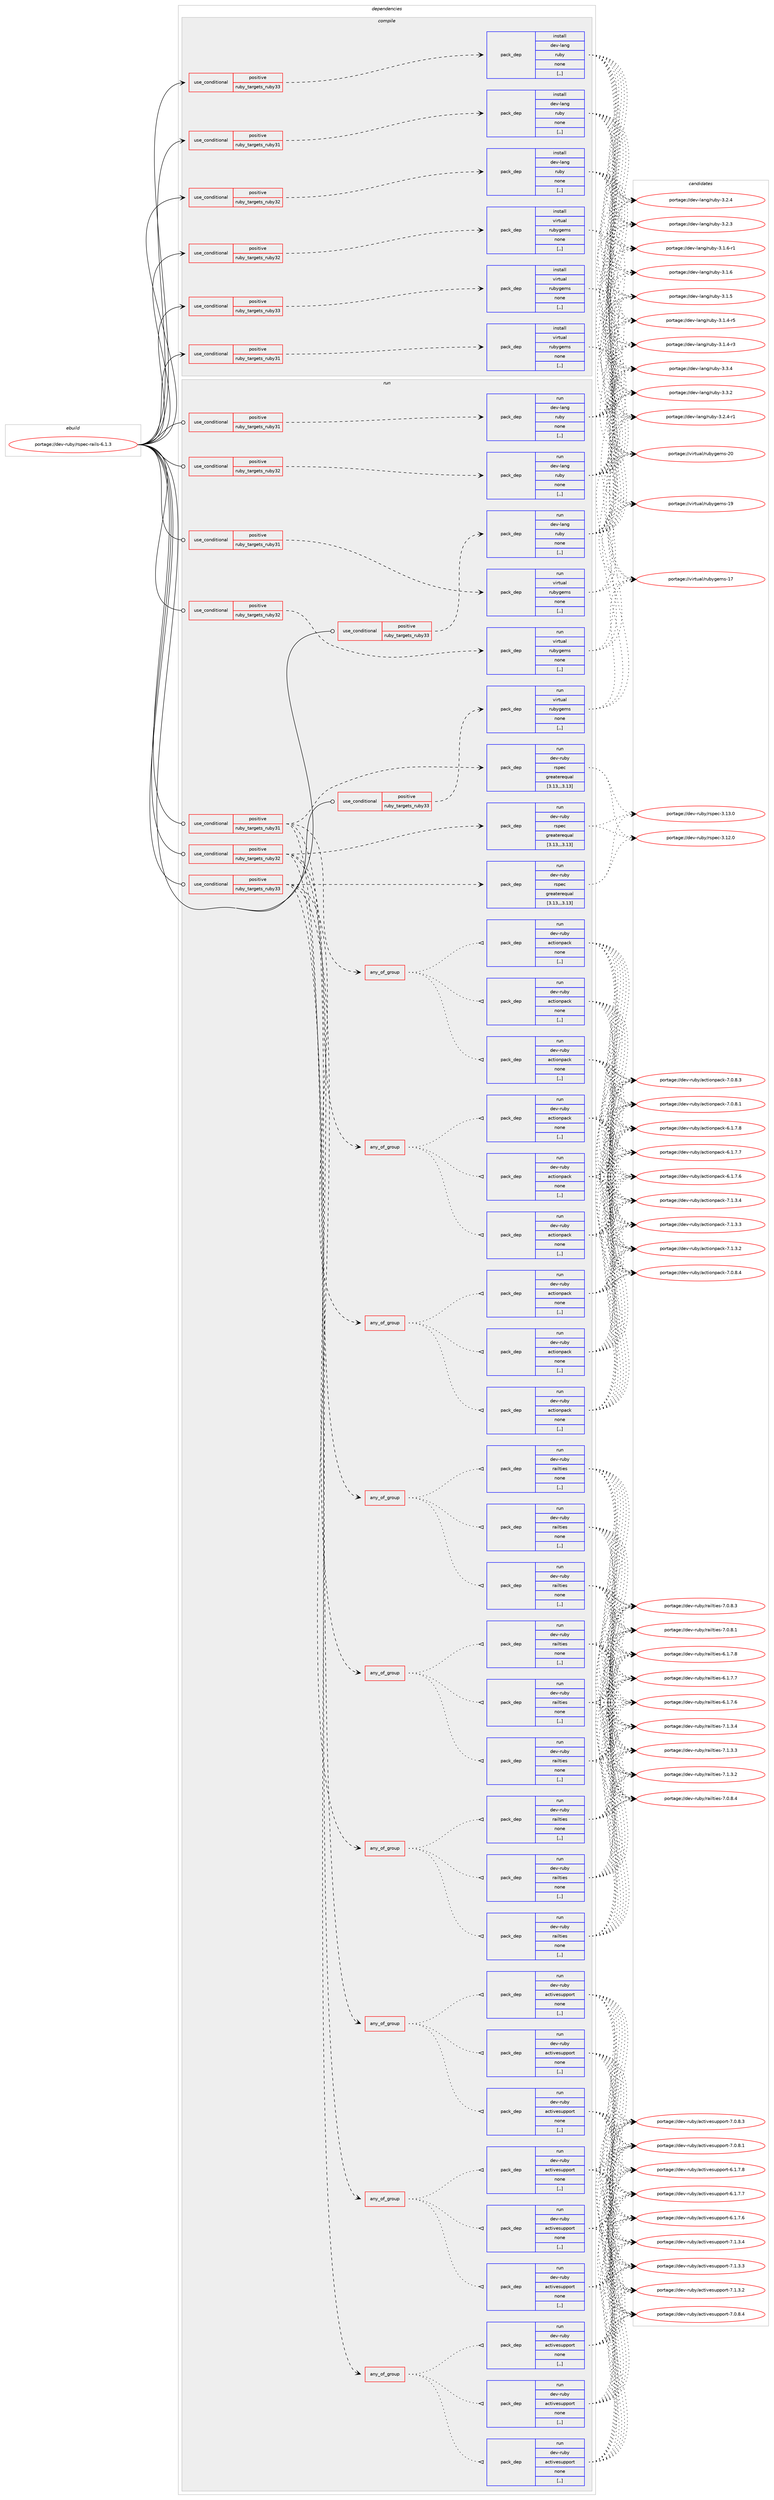 digraph prolog {

# *************
# Graph options
# *************

newrank=true;
concentrate=true;
compound=true;
graph [rankdir=LR,fontname=Helvetica,fontsize=10,ranksep=1.5];#, ranksep=2.5, nodesep=0.2];
edge  [arrowhead=vee];
node  [fontname=Helvetica,fontsize=10];

# **********
# The ebuild
# **********

subgraph cluster_leftcol {
color=gray;
label=<<i>ebuild</i>>;
id [label="portage://dev-ruby/rspec-rails-6.1.3", color=red, width=4, href="../dev-ruby/rspec-rails-6.1.3.svg"];
}

# ****************
# The dependencies
# ****************

subgraph cluster_midcol {
color=gray;
label=<<i>dependencies</i>>;
subgraph cluster_compile {
fillcolor="#eeeeee";
style=filled;
label=<<i>compile</i>>;
subgraph cond55036 {
dependency199658 [label=<<TABLE BORDER="0" CELLBORDER="1" CELLSPACING="0" CELLPADDING="4"><TR><TD ROWSPAN="3" CELLPADDING="10">use_conditional</TD></TR><TR><TD>positive</TD></TR><TR><TD>ruby_targets_ruby31</TD></TR></TABLE>>, shape=none, color=red];
subgraph pack143254 {
dependency199659 [label=<<TABLE BORDER="0" CELLBORDER="1" CELLSPACING="0" CELLPADDING="4" WIDTH="220"><TR><TD ROWSPAN="6" CELLPADDING="30">pack_dep</TD></TR><TR><TD WIDTH="110">install</TD></TR><TR><TD>dev-lang</TD></TR><TR><TD>ruby</TD></TR><TR><TD>none</TD></TR><TR><TD>[,,]</TD></TR></TABLE>>, shape=none, color=blue];
}
dependency199658:e -> dependency199659:w [weight=20,style="dashed",arrowhead="vee"];
}
id:e -> dependency199658:w [weight=20,style="solid",arrowhead="vee"];
subgraph cond55037 {
dependency199660 [label=<<TABLE BORDER="0" CELLBORDER="1" CELLSPACING="0" CELLPADDING="4"><TR><TD ROWSPAN="3" CELLPADDING="10">use_conditional</TD></TR><TR><TD>positive</TD></TR><TR><TD>ruby_targets_ruby31</TD></TR></TABLE>>, shape=none, color=red];
subgraph pack143255 {
dependency199661 [label=<<TABLE BORDER="0" CELLBORDER="1" CELLSPACING="0" CELLPADDING="4" WIDTH="220"><TR><TD ROWSPAN="6" CELLPADDING="30">pack_dep</TD></TR><TR><TD WIDTH="110">install</TD></TR><TR><TD>virtual</TD></TR><TR><TD>rubygems</TD></TR><TR><TD>none</TD></TR><TR><TD>[,,]</TD></TR></TABLE>>, shape=none, color=blue];
}
dependency199660:e -> dependency199661:w [weight=20,style="dashed",arrowhead="vee"];
}
id:e -> dependency199660:w [weight=20,style="solid",arrowhead="vee"];
subgraph cond55038 {
dependency199662 [label=<<TABLE BORDER="0" CELLBORDER="1" CELLSPACING="0" CELLPADDING="4"><TR><TD ROWSPAN="3" CELLPADDING="10">use_conditional</TD></TR><TR><TD>positive</TD></TR><TR><TD>ruby_targets_ruby32</TD></TR></TABLE>>, shape=none, color=red];
subgraph pack143256 {
dependency199663 [label=<<TABLE BORDER="0" CELLBORDER="1" CELLSPACING="0" CELLPADDING="4" WIDTH="220"><TR><TD ROWSPAN="6" CELLPADDING="30">pack_dep</TD></TR><TR><TD WIDTH="110">install</TD></TR><TR><TD>dev-lang</TD></TR><TR><TD>ruby</TD></TR><TR><TD>none</TD></TR><TR><TD>[,,]</TD></TR></TABLE>>, shape=none, color=blue];
}
dependency199662:e -> dependency199663:w [weight=20,style="dashed",arrowhead="vee"];
}
id:e -> dependency199662:w [weight=20,style="solid",arrowhead="vee"];
subgraph cond55039 {
dependency199664 [label=<<TABLE BORDER="0" CELLBORDER="1" CELLSPACING="0" CELLPADDING="4"><TR><TD ROWSPAN="3" CELLPADDING="10">use_conditional</TD></TR><TR><TD>positive</TD></TR><TR><TD>ruby_targets_ruby32</TD></TR></TABLE>>, shape=none, color=red];
subgraph pack143257 {
dependency199665 [label=<<TABLE BORDER="0" CELLBORDER="1" CELLSPACING="0" CELLPADDING="4" WIDTH="220"><TR><TD ROWSPAN="6" CELLPADDING="30">pack_dep</TD></TR><TR><TD WIDTH="110">install</TD></TR><TR><TD>virtual</TD></TR><TR><TD>rubygems</TD></TR><TR><TD>none</TD></TR><TR><TD>[,,]</TD></TR></TABLE>>, shape=none, color=blue];
}
dependency199664:e -> dependency199665:w [weight=20,style="dashed",arrowhead="vee"];
}
id:e -> dependency199664:w [weight=20,style="solid",arrowhead="vee"];
subgraph cond55040 {
dependency199666 [label=<<TABLE BORDER="0" CELLBORDER="1" CELLSPACING="0" CELLPADDING="4"><TR><TD ROWSPAN="3" CELLPADDING="10">use_conditional</TD></TR><TR><TD>positive</TD></TR><TR><TD>ruby_targets_ruby33</TD></TR></TABLE>>, shape=none, color=red];
subgraph pack143258 {
dependency199667 [label=<<TABLE BORDER="0" CELLBORDER="1" CELLSPACING="0" CELLPADDING="4" WIDTH="220"><TR><TD ROWSPAN="6" CELLPADDING="30">pack_dep</TD></TR><TR><TD WIDTH="110">install</TD></TR><TR><TD>dev-lang</TD></TR><TR><TD>ruby</TD></TR><TR><TD>none</TD></TR><TR><TD>[,,]</TD></TR></TABLE>>, shape=none, color=blue];
}
dependency199666:e -> dependency199667:w [weight=20,style="dashed",arrowhead="vee"];
}
id:e -> dependency199666:w [weight=20,style="solid",arrowhead="vee"];
subgraph cond55041 {
dependency199668 [label=<<TABLE BORDER="0" CELLBORDER="1" CELLSPACING="0" CELLPADDING="4"><TR><TD ROWSPAN="3" CELLPADDING="10">use_conditional</TD></TR><TR><TD>positive</TD></TR><TR><TD>ruby_targets_ruby33</TD></TR></TABLE>>, shape=none, color=red];
subgraph pack143259 {
dependency199669 [label=<<TABLE BORDER="0" CELLBORDER="1" CELLSPACING="0" CELLPADDING="4" WIDTH="220"><TR><TD ROWSPAN="6" CELLPADDING="30">pack_dep</TD></TR><TR><TD WIDTH="110">install</TD></TR><TR><TD>virtual</TD></TR><TR><TD>rubygems</TD></TR><TR><TD>none</TD></TR><TR><TD>[,,]</TD></TR></TABLE>>, shape=none, color=blue];
}
dependency199668:e -> dependency199669:w [weight=20,style="dashed",arrowhead="vee"];
}
id:e -> dependency199668:w [weight=20,style="solid",arrowhead="vee"];
}
subgraph cluster_compileandrun {
fillcolor="#eeeeee";
style=filled;
label=<<i>compile and run</i>>;
}
subgraph cluster_run {
fillcolor="#eeeeee";
style=filled;
label=<<i>run</i>>;
subgraph cond55042 {
dependency199670 [label=<<TABLE BORDER="0" CELLBORDER="1" CELLSPACING="0" CELLPADDING="4"><TR><TD ROWSPAN="3" CELLPADDING="10">use_conditional</TD></TR><TR><TD>positive</TD></TR><TR><TD>ruby_targets_ruby31</TD></TR></TABLE>>, shape=none, color=red];
subgraph any1218 {
dependency199671 [label=<<TABLE BORDER="0" CELLBORDER="1" CELLSPACING="0" CELLPADDING="4"><TR><TD CELLPADDING="10">any_of_group</TD></TR></TABLE>>, shape=none, color=red];subgraph pack143260 {
dependency199672 [label=<<TABLE BORDER="0" CELLBORDER="1" CELLSPACING="0" CELLPADDING="4" WIDTH="220"><TR><TD ROWSPAN="6" CELLPADDING="30">pack_dep</TD></TR><TR><TD WIDTH="110">run</TD></TR><TR><TD>dev-ruby</TD></TR><TR><TD>activesupport</TD></TR><TR><TD>none</TD></TR><TR><TD>[,,]</TD></TR></TABLE>>, shape=none, color=blue];
}
dependency199671:e -> dependency199672:w [weight=20,style="dotted",arrowhead="oinv"];
subgraph pack143261 {
dependency199673 [label=<<TABLE BORDER="0" CELLBORDER="1" CELLSPACING="0" CELLPADDING="4" WIDTH="220"><TR><TD ROWSPAN="6" CELLPADDING="30">pack_dep</TD></TR><TR><TD WIDTH="110">run</TD></TR><TR><TD>dev-ruby</TD></TR><TR><TD>activesupport</TD></TR><TR><TD>none</TD></TR><TR><TD>[,,]</TD></TR></TABLE>>, shape=none, color=blue];
}
dependency199671:e -> dependency199673:w [weight=20,style="dotted",arrowhead="oinv"];
subgraph pack143262 {
dependency199674 [label=<<TABLE BORDER="0" CELLBORDER="1" CELLSPACING="0" CELLPADDING="4" WIDTH="220"><TR><TD ROWSPAN="6" CELLPADDING="30">pack_dep</TD></TR><TR><TD WIDTH="110">run</TD></TR><TR><TD>dev-ruby</TD></TR><TR><TD>activesupport</TD></TR><TR><TD>none</TD></TR><TR><TD>[,,]</TD></TR></TABLE>>, shape=none, color=blue];
}
dependency199671:e -> dependency199674:w [weight=20,style="dotted",arrowhead="oinv"];
}
dependency199670:e -> dependency199671:w [weight=20,style="dashed",arrowhead="vee"];
subgraph any1219 {
dependency199675 [label=<<TABLE BORDER="0" CELLBORDER="1" CELLSPACING="0" CELLPADDING="4"><TR><TD CELLPADDING="10">any_of_group</TD></TR></TABLE>>, shape=none, color=red];subgraph pack143263 {
dependency199676 [label=<<TABLE BORDER="0" CELLBORDER="1" CELLSPACING="0" CELLPADDING="4" WIDTH="220"><TR><TD ROWSPAN="6" CELLPADDING="30">pack_dep</TD></TR><TR><TD WIDTH="110">run</TD></TR><TR><TD>dev-ruby</TD></TR><TR><TD>actionpack</TD></TR><TR><TD>none</TD></TR><TR><TD>[,,]</TD></TR></TABLE>>, shape=none, color=blue];
}
dependency199675:e -> dependency199676:w [weight=20,style="dotted",arrowhead="oinv"];
subgraph pack143264 {
dependency199677 [label=<<TABLE BORDER="0" CELLBORDER="1" CELLSPACING="0" CELLPADDING="4" WIDTH="220"><TR><TD ROWSPAN="6" CELLPADDING="30">pack_dep</TD></TR><TR><TD WIDTH="110">run</TD></TR><TR><TD>dev-ruby</TD></TR><TR><TD>actionpack</TD></TR><TR><TD>none</TD></TR><TR><TD>[,,]</TD></TR></TABLE>>, shape=none, color=blue];
}
dependency199675:e -> dependency199677:w [weight=20,style="dotted",arrowhead="oinv"];
subgraph pack143265 {
dependency199678 [label=<<TABLE BORDER="0" CELLBORDER="1" CELLSPACING="0" CELLPADDING="4" WIDTH="220"><TR><TD ROWSPAN="6" CELLPADDING="30">pack_dep</TD></TR><TR><TD WIDTH="110">run</TD></TR><TR><TD>dev-ruby</TD></TR><TR><TD>actionpack</TD></TR><TR><TD>none</TD></TR><TR><TD>[,,]</TD></TR></TABLE>>, shape=none, color=blue];
}
dependency199675:e -> dependency199678:w [weight=20,style="dotted",arrowhead="oinv"];
}
dependency199670:e -> dependency199675:w [weight=20,style="dashed",arrowhead="vee"];
subgraph any1220 {
dependency199679 [label=<<TABLE BORDER="0" CELLBORDER="1" CELLSPACING="0" CELLPADDING="4"><TR><TD CELLPADDING="10">any_of_group</TD></TR></TABLE>>, shape=none, color=red];subgraph pack143266 {
dependency199680 [label=<<TABLE BORDER="0" CELLBORDER="1" CELLSPACING="0" CELLPADDING="4" WIDTH="220"><TR><TD ROWSPAN="6" CELLPADDING="30">pack_dep</TD></TR><TR><TD WIDTH="110">run</TD></TR><TR><TD>dev-ruby</TD></TR><TR><TD>railties</TD></TR><TR><TD>none</TD></TR><TR><TD>[,,]</TD></TR></TABLE>>, shape=none, color=blue];
}
dependency199679:e -> dependency199680:w [weight=20,style="dotted",arrowhead="oinv"];
subgraph pack143267 {
dependency199681 [label=<<TABLE BORDER="0" CELLBORDER="1" CELLSPACING="0" CELLPADDING="4" WIDTH="220"><TR><TD ROWSPAN="6" CELLPADDING="30">pack_dep</TD></TR><TR><TD WIDTH="110">run</TD></TR><TR><TD>dev-ruby</TD></TR><TR><TD>railties</TD></TR><TR><TD>none</TD></TR><TR><TD>[,,]</TD></TR></TABLE>>, shape=none, color=blue];
}
dependency199679:e -> dependency199681:w [weight=20,style="dotted",arrowhead="oinv"];
subgraph pack143268 {
dependency199682 [label=<<TABLE BORDER="0" CELLBORDER="1" CELLSPACING="0" CELLPADDING="4" WIDTH="220"><TR><TD ROWSPAN="6" CELLPADDING="30">pack_dep</TD></TR><TR><TD WIDTH="110">run</TD></TR><TR><TD>dev-ruby</TD></TR><TR><TD>railties</TD></TR><TR><TD>none</TD></TR><TR><TD>[,,]</TD></TR></TABLE>>, shape=none, color=blue];
}
dependency199679:e -> dependency199682:w [weight=20,style="dotted",arrowhead="oinv"];
}
dependency199670:e -> dependency199679:w [weight=20,style="dashed",arrowhead="vee"];
subgraph pack143269 {
dependency199683 [label=<<TABLE BORDER="0" CELLBORDER="1" CELLSPACING="0" CELLPADDING="4" WIDTH="220"><TR><TD ROWSPAN="6" CELLPADDING="30">pack_dep</TD></TR><TR><TD WIDTH="110">run</TD></TR><TR><TD>dev-ruby</TD></TR><TR><TD>rspec</TD></TR><TR><TD>greaterequal</TD></TR><TR><TD>[3.13,,,3.13]</TD></TR></TABLE>>, shape=none, color=blue];
}
dependency199670:e -> dependency199683:w [weight=20,style="dashed",arrowhead="vee"];
}
id:e -> dependency199670:w [weight=20,style="solid",arrowhead="odot"];
subgraph cond55043 {
dependency199684 [label=<<TABLE BORDER="0" CELLBORDER="1" CELLSPACING="0" CELLPADDING="4"><TR><TD ROWSPAN="3" CELLPADDING="10">use_conditional</TD></TR><TR><TD>positive</TD></TR><TR><TD>ruby_targets_ruby31</TD></TR></TABLE>>, shape=none, color=red];
subgraph pack143270 {
dependency199685 [label=<<TABLE BORDER="0" CELLBORDER="1" CELLSPACING="0" CELLPADDING="4" WIDTH="220"><TR><TD ROWSPAN="6" CELLPADDING="30">pack_dep</TD></TR><TR><TD WIDTH="110">run</TD></TR><TR><TD>dev-lang</TD></TR><TR><TD>ruby</TD></TR><TR><TD>none</TD></TR><TR><TD>[,,]</TD></TR></TABLE>>, shape=none, color=blue];
}
dependency199684:e -> dependency199685:w [weight=20,style="dashed",arrowhead="vee"];
}
id:e -> dependency199684:w [weight=20,style="solid",arrowhead="odot"];
subgraph cond55044 {
dependency199686 [label=<<TABLE BORDER="0" CELLBORDER="1" CELLSPACING="0" CELLPADDING="4"><TR><TD ROWSPAN="3" CELLPADDING="10">use_conditional</TD></TR><TR><TD>positive</TD></TR><TR><TD>ruby_targets_ruby31</TD></TR></TABLE>>, shape=none, color=red];
subgraph pack143271 {
dependency199687 [label=<<TABLE BORDER="0" CELLBORDER="1" CELLSPACING="0" CELLPADDING="4" WIDTH="220"><TR><TD ROWSPAN="6" CELLPADDING="30">pack_dep</TD></TR><TR><TD WIDTH="110">run</TD></TR><TR><TD>virtual</TD></TR><TR><TD>rubygems</TD></TR><TR><TD>none</TD></TR><TR><TD>[,,]</TD></TR></TABLE>>, shape=none, color=blue];
}
dependency199686:e -> dependency199687:w [weight=20,style="dashed",arrowhead="vee"];
}
id:e -> dependency199686:w [weight=20,style="solid",arrowhead="odot"];
subgraph cond55045 {
dependency199688 [label=<<TABLE BORDER="0" CELLBORDER="1" CELLSPACING="0" CELLPADDING="4"><TR><TD ROWSPAN="3" CELLPADDING="10">use_conditional</TD></TR><TR><TD>positive</TD></TR><TR><TD>ruby_targets_ruby32</TD></TR></TABLE>>, shape=none, color=red];
subgraph any1221 {
dependency199689 [label=<<TABLE BORDER="0" CELLBORDER="1" CELLSPACING="0" CELLPADDING="4"><TR><TD CELLPADDING="10">any_of_group</TD></TR></TABLE>>, shape=none, color=red];subgraph pack143272 {
dependency199690 [label=<<TABLE BORDER="0" CELLBORDER="1" CELLSPACING="0" CELLPADDING="4" WIDTH="220"><TR><TD ROWSPAN="6" CELLPADDING="30">pack_dep</TD></TR><TR><TD WIDTH="110">run</TD></TR><TR><TD>dev-ruby</TD></TR><TR><TD>activesupport</TD></TR><TR><TD>none</TD></TR><TR><TD>[,,]</TD></TR></TABLE>>, shape=none, color=blue];
}
dependency199689:e -> dependency199690:w [weight=20,style="dotted",arrowhead="oinv"];
subgraph pack143273 {
dependency199691 [label=<<TABLE BORDER="0" CELLBORDER="1" CELLSPACING="0" CELLPADDING="4" WIDTH="220"><TR><TD ROWSPAN="6" CELLPADDING="30">pack_dep</TD></TR><TR><TD WIDTH="110">run</TD></TR><TR><TD>dev-ruby</TD></TR><TR><TD>activesupport</TD></TR><TR><TD>none</TD></TR><TR><TD>[,,]</TD></TR></TABLE>>, shape=none, color=blue];
}
dependency199689:e -> dependency199691:w [weight=20,style="dotted",arrowhead="oinv"];
subgraph pack143274 {
dependency199692 [label=<<TABLE BORDER="0" CELLBORDER="1" CELLSPACING="0" CELLPADDING="4" WIDTH="220"><TR><TD ROWSPAN="6" CELLPADDING="30">pack_dep</TD></TR><TR><TD WIDTH="110">run</TD></TR><TR><TD>dev-ruby</TD></TR><TR><TD>activesupport</TD></TR><TR><TD>none</TD></TR><TR><TD>[,,]</TD></TR></TABLE>>, shape=none, color=blue];
}
dependency199689:e -> dependency199692:w [weight=20,style="dotted",arrowhead="oinv"];
}
dependency199688:e -> dependency199689:w [weight=20,style="dashed",arrowhead="vee"];
subgraph any1222 {
dependency199693 [label=<<TABLE BORDER="0" CELLBORDER="1" CELLSPACING="0" CELLPADDING="4"><TR><TD CELLPADDING="10">any_of_group</TD></TR></TABLE>>, shape=none, color=red];subgraph pack143275 {
dependency199694 [label=<<TABLE BORDER="0" CELLBORDER="1" CELLSPACING="0" CELLPADDING="4" WIDTH="220"><TR><TD ROWSPAN="6" CELLPADDING="30">pack_dep</TD></TR><TR><TD WIDTH="110">run</TD></TR><TR><TD>dev-ruby</TD></TR><TR><TD>actionpack</TD></TR><TR><TD>none</TD></TR><TR><TD>[,,]</TD></TR></TABLE>>, shape=none, color=blue];
}
dependency199693:e -> dependency199694:w [weight=20,style="dotted",arrowhead="oinv"];
subgraph pack143276 {
dependency199695 [label=<<TABLE BORDER="0" CELLBORDER="1" CELLSPACING="0" CELLPADDING="4" WIDTH="220"><TR><TD ROWSPAN="6" CELLPADDING="30">pack_dep</TD></TR><TR><TD WIDTH="110">run</TD></TR><TR><TD>dev-ruby</TD></TR><TR><TD>actionpack</TD></TR><TR><TD>none</TD></TR><TR><TD>[,,]</TD></TR></TABLE>>, shape=none, color=blue];
}
dependency199693:e -> dependency199695:w [weight=20,style="dotted",arrowhead="oinv"];
subgraph pack143277 {
dependency199696 [label=<<TABLE BORDER="0" CELLBORDER="1" CELLSPACING="0" CELLPADDING="4" WIDTH="220"><TR><TD ROWSPAN="6" CELLPADDING="30">pack_dep</TD></TR><TR><TD WIDTH="110">run</TD></TR><TR><TD>dev-ruby</TD></TR><TR><TD>actionpack</TD></TR><TR><TD>none</TD></TR><TR><TD>[,,]</TD></TR></TABLE>>, shape=none, color=blue];
}
dependency199693:e -> dependency199696:w [weight=20,style="dotted",arrowhead="oinv"];
}
dependency199688:e -> dependency199693:w [weight=20,style="dashed",arrowhead="vee"];
subgraph any1223 {
dependency199697 [label=<<TABLE BORDER="0" CELLBORDER="1" CELLSPACING="0" CELLPADDING="4"><TR><TD CELLPADDING="10">any_of_group</TD></TR></TABLE>>, shape=none, color=red];subgraph pack143278 {
dependency199698 [label=<<TABLE BORDER="0" CELLBORDER="1" CELLSPACING="0" CELLPADDING="4" WIDTH="220"><TR><TD ROWSPAN="6" CELLPADDING="30">pack_dep</TD></TR><TR><TD WIDTH="110">run</TD></TR><TR><TD>dev-ruby</TD></TR><TR><TD>railties</TD></TR><TR><TD>none</TD></TR><TR><TD>[,,]</TD></TR></TABLE>>, shape=none, color=blue];
}
dependency199697:e -> dependency199698:w [weight=20,style="dotted",arrowhead="oinv"];
subgraph pack143279 {
dependency199699 [label=<<TABLE BORDER="0" CELLBORDER="1" CELLSPACING="0" CELLPADDING="4" WIDTH="220"><TR><TD ROWSPAN="6" CELLPADDING="30">pack_dep</TD></TR><TR><TD WIDTH="110">run</TD></TR><TR><TD>dev-ruby</TD></TR><TR><TD>railties</TD></TR><TR><TD>none</TD></TR><TR><TD>[,,]</TD></TR></TABLE>>, shape=none, color=blue];
}
dependency199697:e -> dependency199699:w [weight=20,style="dotted",arrowhead="oinv"];
subgraph pack143280 {
dependency199700 [label=<<TABLE BORDER="0" CELLBORDER="1" CELLSPACING="0" CELLPADDING="4" WIDTH="220"><TR><TD ROWSPAN="6" CELLPADDING="30">pack_dep</TD></TR><TR><TD WIDTH="110">run</TD></TR><TR><TD>dev-ruby</TD></TR><TR><TD>railties</TD></TR><TR><TD>none</TD></TR><TR><TD>[,,]</TD></TR></TABLE>>, shape=none, color=blue];
}
dependency199697:e -> dependency199700:w [weight=20,style="dotted",arrowhead="oinv"];
}
dependency199688:e -> dependency199697:w [weight=20,style="dashed",arrowhead="vee"];
subgraph pack143281 {
dependency199701 [label=<<TABLE BORDER="0" CELLBORDER="1" CELLSPACING="0" CELLPADDING="4" WIDTH="220"><TR><TD ROWSPAN="6" CELLPADDING="30">pack_dep</TD></TR><TR><TD WIDTH="110">run</TD></TR><TR><TD>dev-ruby</TD></TR><TR><TD>rspec</TD></TR><TR><TD>greaterequal</TD></TR><TR><TD>[3.13,,,3.13]</TD></TR></TABLE>>, shape=none, color=blue];
}
dependency199688:e -> dependency199701:w [weight=20,style="dashed",arrowhead="vee"];
}
id:e -> dependency199688:w [weight=20,style="solid",arrowhead="odot"];
subgraph cond55046 {
dependency199702 [label=<<TABLE BORDER="0" CELLBORDER="1" CELLSPACING="0" CELLPADDING="4"><TR><TD ROWSPAN="3" CELLPADDING="10">use_conditional</TD></TR><TR><TD>positive</TD></TR><TR><TD>ruby_targets_ruby32</TD></TR></TABLE>>, shape=none, color=red];
subgraph pack143282 {
dependency199703 [label=<<TABLE BORDER="0" CELLBORDER="1" CELLSPACING="0" CELLPADDING="4" WIDTH="220"><TR><TD ROWSPAN="6" CELLPADDING="30">pack_dep</TD></TR><TR><TD WIDTH="110">run</TD></TR><TR><TD>dev-lang</TD></TR><TR><TD>ruby</TD></TR><TR><TD>none</TD></TR><TR><TD>[,,]</TD></TR></TABLE>>, shape=none, color=blue];
}
dependency199702:e -> dependency199703:w [weight=20,style="dashed",arrowhead="vee"];
}
id:e -> dependency199702:w [weight=20,style="solid",arrowhead="odot"];
subgraph cond55047 {
dependency199704 [label=<<TABLE BORDER="0" CELLBORDER="1" CELLSPACING="0" CELLPADDING="4"><TR><TD ROWSPAN="3" CELLPADDING="10">use_conditional</TD></TR><TR><TD>positive</TD></TR><TR><TD>ruby_targets_ruby32</TD></TR></TABLE>>, shape=none, color=red];
subgraph pack143283 {
dependency199705 [label=<<TABLE BORDER="0" CELLBORDER="1" CELLSPACING="0" CELLPADDING="4" WIDTH="220"><TR><TD ROWSPAN="6" CELLPADDING="30">pack_dep</TD></TR><TR><TD WIDTH="110">run</TD></TR><TR><TD>virtual</TD></TR><TR><TD>rubygems</TD></TR><TR><TD>none</TD></TR><TR><TD>[,,]</TD></TR></TABLE>>, shape=none, color=blue];
}
dependency199704:e -> dependency199705:w [weight=20,style="dashed",arrowhead="vee"];
}
id:e -> dependency199704:w [weight=20,style="solid",arrowhead="odot"];
subgraph cond55048 {
dependency199706 [label=<<TABLE BORDER="0" CELLBORDER="1" CELLSPACING="0" CELLPADDING="4"><TR><TD ROWSPAN="3" CELLPADDING="10">use_conditional</TD></TR><TR><TD>positive</TD></TR><TR><TD>ruby_targets_ruby33</TD></TR></TABLE>>, shape=none, color=red];
subgraph any1224 {
dependency199707 [label=<<TABLE BORDER="0" CELLBORDER="1" CELLSPACING="0" CELLPADDING="4"><TR><TD CELLPADDING="10">any_of_group</TD></TR></TABLE>>, shape=none, color=red];subgraph pack143284 {
dependency199708 [label=<<TABLE BORDER="0" CELLBORDER="1" CELLSPACING="0" CELLPADDING="4" WIDTH="220"><TR><TD ROWSPAN="6" CELLPADDING="30">pack_dep</TD></TR><TR><TD WIDTH="110">run</TD></TR><TR><TD>dev-ruby</TD></TR><TR><TD>activesupport</TD></TR><TR><TD>none</TD></TR><TR><TD>[,,]</TD></TR></TABLE>>, shape=none, color=blue];
}
dependency199707:e -> dependency199708:w [weight=20,style="dotted",arrowhead="oinv"];
subgraph pack143285 {
dependency199709 [label=<<TABLE BORDER="0" CELLBORDER="1" CELLSPACING="0" CELLPADDING="4" WIDTH="220"><TR><TD ROWSPAN="6" CELLPADDING="30">pack_dep</TD></TR><TR><TD WIDTH="110">run</TD></TR><TR><TD>dev-ruby</TD></TR><TR><TD>activesupport</TD></TR><TR><TD>none</TD></TR><TR><TD>[,,]</TD></TR></TABLE>>, shape=none, color=blue];
}
dependency199707:e -> dependency199709:w [weight=20,style="dotted",arrowhead="oinv"];
subgraph pack143286 {
dependency199710 [label=<<TABLE BORDER="0" CELLBORDER="1" CELLSPACING="0" CELLPADDING="4" WIDTH="220"><TR><TD ROWSPAN="6" CELLPADDING="30">pack_dep</TD></TR><TR><TD WIDTH="110">run</TD></TR><TR><TD>dev-ruby</TD></TR><TR><TD>activesupport</TD></TR><TR><TD>none</TD></TR><TR><TD>[,,]</TD></TR></TABLE>>, shape=none, color=blue];
}
dependency199707:e -> dependency199710:w [weight=20,style="dotted",arrowhead="oinv"];
}
dependency199706:e -> dependency199707:w [weight=20,style="dashed",arrowhead="vee"];
subgraph any1225 {
dependency199711 [label=<<TABLE BORDER="0" CELLBORDER="1" CELLSPACING="0" CELLPADDING="4"><TR><TD CELLPADDING="10">any_of_group</TD></TR></TABLE>>, shape=none, color=red];subgraph pack143287 {
dependency199712 [label=<<TABLE BORDER="0" CELLBORDER="1" CELLSPACING="0" CELLPADDING="4" WIDTH="220"><TR><TD ROWSPAN="6" CELLPADDING="30">pack_dep</TD></TR><TR><TD WIDTH="110">run</TD></TR><TR><TD>dev-ruby</TD></TR><TR><TD>actionpack</TD></TR><TR><TD>none</TD></TR><TR><TD>[,,]</TD></TR></TABLE>>, shape=none, color=blue];
}
dependency199711:e -> dependency199712:w [weight=20,style="dotted",arrowhead="oinv"];
subgraph pack143288 {
dependency199713 [label=<<TABLE BORDER="0" CELLBORDER="1" CELLSPACING="0" CELLPADDING="4" WIDTH="220"><TR><TD ROWSPAN="6" CELLPADDING="30">pack_dep</TD></TR><TR><TD WIDTH="110">run</TD></TR><TR><TD>dev-ruby</TD></TR><TR><TD>actionpack</TD></TR><TR><TD>none</TD></TR><TR><TD>[,,]</TD></TR></TABLE>>, shape=none, color=blue];
}
dependency199711:e -> dependency199713:w [weight=20,style="dotted",arrowhead="oinv"];
subgraph pack143289 {
dependency199714 [label=<<TABLE BORDER="0" CELLBORDER="1" CELLSPACING="0" CELLPADDING="4" WIDTH="220"><TR><TD ROWSPAN="6" CELLPADDING="30">pack_dep</TD></TR><TR><TD WIDTH="110">run</TD></TR><TR><TD>dev-ruby</TD></TR><TR><TD>actionpack</TD></TR><TR><TD>none</TD></TR><TR><TD>[,,]</TD></TR></TABLE>>, shape=none, color=blue];
}
dependency199711:e -> dependency199714:w [weight=20,style="dotted",arrowhead="oinv"];
}
dependency199706:e -> dependency199711:w [weight=20,style="dashed",arrowhead="vee"];
subgraph any1226 {
dependency199715 [label=<<TABLE BORDER="0" CELLBORDER="1" CELLSPACING="0" CELLPADDING="4"><TR><TD CELLPADDING="10">any_of_group</TD></TR></TABLE>>, shape=none, color=red];subgraph pack143290 {
dependency199716 [label=<<TABLE BORDER="0" CELLBORDER="1" CELLSPACING="0" CELLPADDING="4" WIDTH="220"><TR><TD ROWSPAN="6" CELLPADDING="30">pack_dep</TD></TR><TR><TD WIDTH="110">run</TD></TR><TR><TD>dev-ruby</TD></TR><TR><TD>railties</TD></TR><TR><TD>none</TD></TR><TR><TD>[,,]</TD></TR></TABLE>>, shape=none, color=blue];
}
dependency199715:e -> dependency199716:w [weight=20,style="dotted",arrowhead="oinv"];
subgraph pack143291 {
dependency199717 [label=<<TABLE BORDER="0" CELLBORDER="1" CELLSPACING="0" CELLPADDING="4" WIDTH="220"><TR><TD ROWSPAN="6" CELLPADDING="30">pack_dep</TD></TR><TR><TD WIDTH="110">run</TD></TR><TR><TD>dev-ruby</TD></TR><TR><TD>railties</TD></TR><TR><TD>none</TD></TR><TR><TD>[,,]</TD></TR></TABLE>>, shape=none, color=blue];
}
dependency199715:e -> dependency199717:w [weight=20,style="dotted",arrowhead="oinv"];
subgraph pack143292 {
dependency199718 [label=<<TABLE BORDER="0" CELLBORDER="1" CELLSPACING="0" CELLPADDING="4" WIDTH="220"><TR><TD ROWSPAN="6" CELLPADDING="30">pack_dep</TD></TR><TR><TD WIDTH="110">run</TD></TR><TR><TD>dev-ruby</TD></TR><TR><TD>railties</TD></TR><TR><TD>none</TD></TR><TR><TD>[,,]</TD></TR></TABLE>>, shape=none, color=blue];
}
dependency199715:e -> dependency199718:w [weight=20,style="dotted",arrowhead="oinv"];
}
dependency199706:e -> dependency199715:w [weight=20,style="dashed",arrowhead="vee"];
subgraph pack143293 {
dependency199719 [label=<<TABLE BORDER="0" CELLBORDER="1" CELLSPACING="0" CELLPADDING="4" WIDTH="220"><TR><TD ROWSPAN="6" CELLPADDING="30">pack_dep</TD></TR><TR><TD WIDTH="110">run</TD></TR><TR><TD>dev-ruby</TD></TR><TR><TD>rspec</TD></TR><TR><TD>greaterequal</TD></TR><TR><TD>[3.13,,,3.13]</TD></TR></TABLE>>, shape=none, color=blue];
}
dependency199706:e -> dependency199719:w [weight=20,style="dashed",arrowhead="vee"];
}
id:e -> dependency199706:w [weight=20,style="solid",arrowhead="odot"];
subgraph cond55049 {
dependency199720 [label=<<TABLE BORDER="0" CELLBORDER="1" CELLSPACING="0" CELLPADDING="4"><TR><TD ROWSPAN="3" CELLPADDING="10">use_conditional</TD></TR><TR><TD>positive</TD></TR><TR><TD>ruby_targets_ruby33</TD></TR></TABLE>>, shape=none, color=red];
subgraph pack143294 {
dependency199721 [label=<<TABLE BORDER="0" CELLBORDER="1" CELLSPACING="0" CELLPADDING="4" WIDTH="220"><TR><TD ROWSPAN="6" CELLPADDING="30">pack_dep</TD></TR><TR><TD WIDTH="110">run</TD></TR><TR><TD>dev-lang</TD></TR><TR><TD>ruby</TD></TR><TR><TD>none</TD></TR><TR><TD>[,,]</TD></TR></TABLE>>, shape=none, color=blue];
}
dependency199720:e -> dependency199721:w [weight=20,style="dashed",arrowhead="vee"];
}
id:e -> dependency199720:w [weight=20,style="solid",arrowhead="odot"];
subgraph cond55050 {
dependency199722 [label=<<TABLE BORDER="0" CELLBORDER="1" CELLSPACING="0" CELLPADDING="4"><TR><TD ROWSPAN="3" CELLPADDING="10">use_conditional</TD></TR><TR><TD>positive</TD></TR><TR><TD>ruby_targets_ruby33</TD></TR></TABLE>>, shape=none, color=red];
subgraph pack143295 {
dependency199723 [label=<<TABLE BORDER="0" CELLBORDER="1" CELLSPACING="0" CELLPADDING="4" WIDTH="220"><TR><TD ROWSPAN="6" CELLPADDING="30">pack_dep</TD></TR><TR><TD WIDTH="110">run</TD></TR><TR><TD>virtual</TD></TR><TR><TD>rubygems</TD></TR><TR><TD>none</TD></TR><TR><TD>[,,]</TD></TR></TABLE>>, shape=none, color=blue];
}
dependency199722:e -> dependency199723:w [weight=20,style="dashed",arrowhead="vee"];
}
id:e -> dependency199722:w [weight=20,style="solid",arrowhead="odot"];
}
}

# **************
# The candidates
# **************

subgraph cluster_choices {
rank=same;
color=gray;
label=<<i>candidates</i>>;

subgraph choice143254 {
color=black;
nodesep=1;
choice10010111845108971101034711411798121455146514652 [label="portage://dev-lang/ruby-3.3.4", color=red, width=4,href="../dev-lang/ruby-3.3.4.svg"];
choice10010111845108971101034711411798121455146514650 [label="portage://dev-lang/ruby-3.3.2", color=red, width=4,href="../dev-lang/ruby-3.3.2.svg"];
choice100101118451089711010347114117981214551465046524511449 [label="portage://dev-lang/ruby-3.2.4-r1", color=red, width=4,href="../dev-lang/ruby-3.2.4-r1.svg"];
choice10010111845108971101034711411798121455146504652 [label="portage://dev-lang/ruby-3.2.4", color=red, width=4,href="../dev-lang/ruby-3.2.4.svg"];
choice10010111845108971101034711411798121455146504651 [label="portage://dev-lang/ruby-3.2.3", color=red, width=4,href="../dev-lang/ruby-3.2.3.svg"];
choice100101118451089711010347114117981214551464946544511449 [label="portage://dev-lang/ruby-3.1.6-r1", color=red, width=4,href="../dev-lang/ruby-3.1.6-r1.svg"];
choice10010111845108971101034711411798121455146494654 [label="portage://dev-lang/ruby-3.1.6", color=red, width=4,href="../dev-lang/ruby-3.1.6.svg"];
choice10010111845108971101034711411798121455146494653 [label="portage://dev-lang/ruby-3.1.5", color=red, width=4,href="../dev-lang/ruby-3.1.5.svg"];
choice100101118451089711010347114117981214551464946524511453 [label="portage://dev-lang/ruby-3.1.4-r5", color=red, width=4,href="../dev-lang/ruby-3.1.4-r5.svg"];
choice100101118451089711010347114117981214551464946524511451 [label="portage://dev-lang/ruby-3.1.4-r3", color=red, width=4,href="../dev-lang/ruby-3.1.4-r3.svg"];
dependency199659:e -> choice10010111845108971101034711411798121455146514652:w [style=dotted,weight="100"];
dependency199659:e -> choice10010111845108971101034711411798121455146514650:w [style=dotted,weight="100"];
dependency199659:e -> choice100101118451089711010347114117981214551465046524511449:w [style=dotted,weight="100"];
dependency199659:e -> choice10010111845108971101034711411798121455146504652:w [style=dotted,weight="100"];
dependency199659:e -> choice10010111845108971101034711411798121455146504651:w [style=dotted,weight="100"];
dependency199659:e -> choice100101118451089711010347114117981214551464946544511449:w [style=dotted,weight="100"];
dependency199659:e -> choice10010111845108971101034711411798121455146494654:w [style=dotted,weight="100"];
dependency199659:e -> choice10010111845108971101034711411798121455146494653:w [style=dotted,weight="100"];
dependency199659:e -> choice100101118451089711010347114117981214551464946524511453:w [style=dotted,weight="100"];
dependency199659:e -> choice100101118451089711010347114117981214551464946524511451:w [style=dotted,weight="100"];
}
subgraph choice143255 {
color=black;
nodesep=1;
choice118105114116117971084711411798121103101109115455048 [label="portage://virtual/rubygems-20", color=red, width=4,href="../virtual/rubygems-20.svg"];
choice118105114116117971084711411798121103101109115454957 [label="portage://virtual/rubygems-19", color=red, width=4,href="../virtual/rubygems-19.svg"];
choice118105114116117971084711411798121103101109115454955 [label="portage://virtual/rubygems-17", color=red, width=4,href="../virtual/rubygems-17.svg"];
dependency199661:e -> choice118105114116117971084711411798121103101109115455048:w [style=dotted,weight="100"];
dependency199661:e -> choice118105114116117971084711411798121103101109115454957:w [style=dotted,weight="100"];
dependency199661:e -> choice118105114116117971084711411798121103101109115454955:w [style=dotted,weight="100"];
}
subgraph choice143256 {
color=black;
nodesep=1;
choice10010111845108971101034711411798121455146514652 [label="portage://dev-lang/ruby-3.3.4", color=red, width=4,href="../dev-lang/ruby-3.3.4.svg"];
choice10010111845108971101034711411798121455146514650 [label="portage://dev-lang/ruby-3.3.2", color=red, width=4,href="../dev-lang/ruby-3.3.2.svg"];
choice100101118451089711010347114117981214551465046524511449 [label="portage://dev-lang/ruby-3.2.4-r1", color=red, width=4,href="../dev-lang/ruby-3.2.4-r1.svg"];
choice10010111845108971101034711411798121455146504652 [label="portage://dev-lang/ruby-3.2.4", color=red, width=4,href="../dev-lang/ruby-3.2.4.svg"];
choice10010111845108971101034711411798121455146504651 [label="portage://dev-lang/ruby-3.2.3", color=red, width=4,href="../dev-lang/ruby-3.2.3.svg"];
choice100101118451089711010347114117981214551464946544511449 [label="portage://dev-lang/ruby-3.1.6-r1", color=red, width=4,href="../dev-lang/ruby-3.1.6-r1.svg"];
choice10010111845108971101034711411798121455146494654 [label="portage://dev-lang/ruby-3.1.6", color=red, width=4,href="../dev-lang/ruby-3.1.6.svg"];
choice10010111845108971101034711411798121455146494653 [label="portage://dev-lang/ruby-3.1.5", color=red, width=4,href="../dev-lang/ruby-3.1.5.svg"];
choice100101118451089711010347114117981214551464946524511453 [label="portage://dev-lang/ruby-3.1.4-r5", color=red, width=4,href="../dev-lang/ruby-3.1.4-r5.svg"];
choice100101118451089711010347114117981214551464946524511451 [label="portage://dev-lang/ruby-3.1.4-r3", color=red, width=4,href="../dev-lang/ruby-3.1.4-r3.svg"];
dependency199663:e -> choice10010111845108971101034711411798121455146514652:w [style=dotted,weight="100"];
dependency199663:e -> choice10010111845108971101034711411798121455146514650:w [style=dotted,weight="100"];
dependency199663:e -> choice100101118451089711010347114117981214551465046524511449:w [style=dotted,weight="100"];
dependency199663:e -> choice10010111845108971101034711411798121455146504652:w [style=dotted,weight="100"];
dependency199663:e -> choice10010111845108971101034711411798121455146504651:w [style=dotted,weight="100"];
dependency199663:e -> choice100101118451089711010347114117981214551464946544511449:w [style=dotted,weight="100"];
dependency199663:e -> choice10010111845108971101034711411798121455146494654:w [style=dotted,weight="100"];
dependency199663:e -> choice10010111845108971101034711411798121455146494653:w [style=dotted,weight="100"];
dependency199663:e -> choice100101118451089711010347114117981214551464946524511453:w [style=dotted,weight="100"];
dependency199663:e -> choice100101118451089711010347114117981214551464946524511451:w [style=dotted,weight="100"];
}
subgraph choice143257 {
color=black;
nodesep=1;
choice118105114116117971084711411798121103101109115455048 [label="portage://virtual/rubygems-20", color=red, width=4,href="../virtual/rubygems-20.svg"];
choice118105114116117971084711411798121103101109115454957 [label="portage://virtual/rubygems-19", color=red, width=4,href="../virtual/rubygems-19.svg"];
choice118105114116117971084711411798121103101109115454955 [label="portage://virtual/rubygems-17", color=red, width=4,href="../virtual/rubygems-17.svg"];
dependency199665:e -> choice118105114116117971084711411798121103101109115455048:w [style=dotted,weight="100"];
dependency199665:e -> choice118105114116117971084711411798121103101109115454957:w [style=dotted,weight="100"];
dependency199665:e -> choice118105114116117971084711411798121103101109115454955:w [style=dotted,weight="100"];
}
subgraph choice143258 {
color=black;
nodesep=1;
choice10010111845108971101034711411798121455146514652 [label="portage://dev-lang/ruby-3.3.4", color=red, width=4,href="../dev-lang/ruby-3.3.4.svg"];
choice10010111845108971101034711411798121455146514650 [label="portage://dev-lang/ruby-3.3.2", color=red, width=4,href="../dev-lang/ruby-3.3.2.svg"];
choice100101118451089711010347114117981214551465046524511449 [label="portage://dev-lang/ruby-3.2.4-r1", color=red, width=4,href="../dev-lang/ruby-3.2.4-r1.svg"];
choice10010111845108971101034711411798121455146504652 [label="portage://dev-lang/ruby-3.2.4", color=red, width=4,href="../dev-lang/ruby-3.2.4.svg"];
choice10010111845108971101034711411798121455146504651 [label="portage://dev-lang/ruby-3.2.3", color=red, width=4,href="../dev-lang/ruby-3.2.3.svg"];
choice100101118451089711010347114117981214551464946544511449 [label="portage://dev-lang/ruby-3.1.6-r1", color=red, width=4,href="../dev-lang/ruby-3.1.6-r1.svg"];
choice10010111845108971101034711411798121455146494654 [label="portage://dev-lang/ruby-3.1.6", color=red, width=4,href="../dev-lang/ruby-3.1.6.svg"];
choice10010111845108971101034711411798121455146494653 [label="portage://dev-lang/ruby-3.1.5", color=red, width=4,href="../dev-lang/ruby-3.1.5.svg"];
choice100101118451089711010347114117981214551464946524511453 [label="portage://dev-lang/ruby-3.1.4-r5", color=red, width=4,href="../dev-lang/ruby-3.1.4-r5.svg"];
choice100101118451089711010347114117981214551464946524511451 [label="portage://dev-lang/ruby-3.1.4-r3", color=red, width=4,href="../dev-lang/ruby-3.1.4-r3.svg"];
dependency199667:e -> choice10010111845108971101034711411798121455146514652:w [style=dotted,weight="100"];
dependency199667:e -> choice10010111845108971101034711411798121455146514650:w [style=dotted,weight="100"];
dependency199667:e -> choice100101118451089711010347114117981214551465046524511449:w [style=dotted,weight="100"];
dependency199667:e -> choice10010111845108971101034711411798121455146504652:w [style=dotted,weight="100"];
dependency199667:e -> choice10010111845108971101034711411798121455146504651:w [style=dotted,weight="100"];
dependency199667:e -> choice100101118451089711010347114117981214551464946544511449:w [style=dotted,weight="100"];
dependency199667:e -> choice10010111845108971101034711411798121455146494654:w [style=dotted,weight="100"];
dependency199667:e -> choice10010111845108971101034711411798121455146494653:w [style=dotted,weight="100"];
dependency199667:e -> choice100101118451089711010347114117981214551464946524511453:w [style=dotted,weight="100"];
dependency199667:e -> choice100101118451089711010347114117981214551464946524511451:w [style=dotted,weight="100"];
}
subgraph choice143259 {
color=black;
nodesep=1;
choice118105114116117971084711411798121103101109115455048 [label="portage://virtual/rubygems-20", color=red, width=4,href="../virtual/rubygems-20.svg"];
choice118105114116117971084711411798121103101109115454957 [label="portage://virtual/rubygems-19", color=red, width=4,href="../virtual/rubygems-19.svg"];
choice118105114116117971084711411798121103101109115454955 [label="portage://virtual/rubygems-17", color=red, width=4,href="../virtual/rubygems-17.svg"];
dependency199669:e -> choice118105114116117971084711411798121103101109115455048:w [style=dotted,weight="100"];
dependency199669:e -> choice118105114116117971084711411798121103101109115454957:w [style=dotted,weight="100"];
dependency199669:e -> choice118105114116117971084711411798121103101109115454955:w [style=dotted,weight="100"];
}
subgraph choice143260 {
color=black;
nodesep=1;
choice10010111845114117981214797991161051181011151171121121111141164555464946514652 [label="portage://dev-ruby/activesupport-7.1.3.4", color=red, width=4,href="../dev-ruby/activesupport-7.1.3.4.svg"];
choice10010111845114117981214797991161051181011151171121121111141164555464946514651 [label="portage://dev-ruby/activesupport-7.1.3.3", color=red, width=4,href="../dev-ruby/activesupport-7.1.3.3.svg"];
choice10010111845114117981214797991161051181011151171121121111141164555464946514650 [label="portage://dev-ruby/activesupport-7.1.3.2", color=red, width=4,href="../dev-ruby/activesupport-7.1.3.2.svg"];
choice10010111845114117981214797991161051181011151171121121111141164555464846564652 [label="portage://dev-ruby/activesupport-7.0.8.4", color=red, width=4,href="../dev-ruby/activesupport-7.0.8.4.svg"];
choice10010111845114117981214797991161051181011151171121121111141164555464846564651 [label="portage://dev-ruby/activesupport-7.0.8.3", color=red, width=4,href="../dev-ruby/activesupport-7.0.8.3.svg"];
choice10010111845114117981214797991161051181011151171121121111141164555464846564649 [label="portage://dev-ruby/activesupport-7.0.8.1", color=red, width=4,href="../dev-ruby/activesupport-7.0.8.1.svg"];
choice10010111845114117981214797991161051181011151171121121111141164554464946554656 [label="portage://dev-ruby/activesupport-6.1.7.8", color=red, width=4,href="../dev-ruby/activesupport-6.1.7.8.svg"];
choice10010111845114117981214797991161051181011151171121121111141164554464946554655 [label="portage://dev-ruby/activesupport-6.1.7.7", color=red, width=4,href="../dev-ruby/activesupport-6.1.7.7.svg"];
choice10010111845114117981214797991161051181011151171121121111141164554464946554654 [label="portage://dev-ruby/activesupport-6.1.7.6", color=red, width=4,href="../dev-ruby/activesupport-6.1.7.6.svg"];
dependency199672:e -> choice10010111845114117981214797991161051181011151171121121111141164555464946514652:w [style=dotted,weight="100"];
dependency199672:e -> choice10010111845114117981214797991161051181011151171121121111141164555464946514651:w [style=dotted,weight="100"];
dependency199672:e -> choice10010111845114117981214797991161051181011151171121121111141164555464946514650:w [style=dotted,weight="100"];
dependency199672:e -> choice10010111845114117981214797991161051181011151171121121111141164555464846564652:w [style=dotted,weight="100"];
dependency199672:e -> choice10010111845114117981214797991161051181011151171121121111141164555464846564651:w [style=dotted,weight="100"];
dependency199672:e -> choice10010111845114117981214797991161051181011151171121121111141164555464846564649:w [style=dotted,weight="100"];
dependency199672:e -> choice10010111845114117981214797991161051181011151171121121111141164554464946554656:w [style=dotted,weight="100"];
dependency199672:e -> choice10010111845114117981214797991161051181011151171121121111141164554464946554655:w [style=dotted,weight="100"];
dependency199672:e -> choice10010111845114117981214797991161051181011151171121121111141164554464946554654:w [style=dotted,weight="100"];
}
subgraph choice143261 {
color=black;
nodesep=1;
choice10010111845114117981214797991161051181011151171121121111141164555464946514652 [label="portage://dev-ruby/activesupport-7.1.3.4", color=red, width=4,href="../dev-ruby/activesupport-7.1.3.4.svg"];
choice10010111845114117981214797991161051181011151171121121111141164555464946514651 [label="portage://dev-ruby/activesupport-7.1.3.3", color=red, width=4,href="../dev-ruby/activesupport-7.1.3.3.svg"];
choice10010111845114117981214797991161051181011151171121121111141164555464946514650 [label="portage://dev-ruby/activesupport-7.1.3.2", color=red, width=4,href="../dev-ruby/activesupport-7.1.3.2.svg"];
choice10010111845114117981214797991161051181011151171121121111141164555464846564652 [label="portage://dev-ruby/activesupport-7.0.8.4", color=red, width=4,href="../dev-ruby/activesupport-7.0.8.4.svg"];
choice10010111845114117981214797991161051181011151171121121111141164555464846564651 [label="portage://dev-ruby/activesupport-7.0.8.3", color=red, width=4,href="../dev-ruby/activesupport-7.0.8.3.svg"];
choice10010111845114117981214797991161051181011151171121121111141164555464846564649 [label="portage://dev-ruby/activesupport-7.0.8.1", color=red, width=4,href="../dev-ruby/activesupport-7.0.8.1.svg"];
choice10010111845114117981214797991161051181011151171121121111141164554464946554656 [label="portage://dev-ruby/activesupport-6.1.7.8", color=red, width=4,href="../dev-ruby/activesupport-6.1.7.8.svg"];
choice10010111845114117981214797991161051181011151171121121111141164554464946554655 [label="portage://dev-ruby/activesupport-6.1.7.7", color=red, width=4,href="../dev-ruby/activesupport-6.1.7.7.svg"];
choice10010111845114117981214797991161051181011151171121121111141164554464946554654 [label="portage://dev-ruby/activesupport-6.1.7.6", color=red, width=4,href="../dev-ruby/activesupport-6.1.7.6.svg"];
dependency199673:e -> choice10010111845114117981214797991161051181011151171121121111141164555464946514652:w [style=dotted,weight="100"];
dependency199673:e -> choice10010111845114117981214797991161051181011151171121121111141164555464946514651:w [style=dotted,weight="100"];
dependency199673:e -> choice10010111845114117981214797991161051181011151171121121111141164555464946514650:w [style=dotted,weight="100"];
dependency199673:e -> choice10010111845114117981214797991161051181011151171121121111141164555464846564652:w [style=dotted,weight="100"];
dependency199673:e -> choice10010111845114117981214797991161051181011151171121121111141164555464846564651:w [style=dotted,weight="100"];
dependency199673:e -> choice10010111845114117981214797991161051181011151171121121111141164555464846564649:w [style=dotted,weight="100"];
dependency199673:e -> choice10010111845114117981214797991161051181011151171121121111141164554464946554656:w [style=dotted,weight="100"];
dependency199673:e -> choice10010111845114117981214797991161051181011151171121121111141164554464946554655:w [style=dotted,weight="100"];
dependency199673:e -> choice10010111845114117981214797991161051181011151171121121111141164554464946554654:w [style=dotted,weight="100"];
}
subgraph choice143262 {
color=black;
nodesep=1;
choice10010111845114117981214797991161051181011151171121121111141164555464946514652 [label="portage://dev-ruby/activesupport-7.1.3.4", color=red, width=4,href="../dev-ruby/activesupport-7.1.3.4.svg"];
choice10010111845114117981214797991161051181011151171121121111141164555464946514651 [label="portage://dev-ruby/activesupport-7.1.3.3", color=red, width=4,href="../dev-ruby/activesupport-7.1.3.3.svg"];
choice10010111845114117981214797991161051181011151171121121111141164555464946514650 [label="portage://dev-ruby/activesupport-7.1.3.2", color=red, width=4,href="../dev-ruby/activesupport-7.1.3.2.svg"];
choice10010111845114117981214797991161051181011151171121121111141164555464846564652 [label="portage://dev-ruby/activesupport-7.0.8.4", color=red, width=4,href="../dev-ruby/activesupport-7.0.8.4.svg"];
choice10010111845114117981214797991161051181011151171121121111141164555464846564651 [label="portage://dev-ruby/activesupport-7.0.8.3", color=red, width=4,href="../dev-ruby/activesupport-7.0.8.3.svg"];
choice10010111845114117981214797991161051181011151171121121111141164555464846564649 [label="portage://dev-ruby/activesupport-7.0.8.1", color=red, width=4,href="../dev-ruby/activesupport-7.0.8.1.svg"];
choice10010111845114117981214797991161051181011151171121121111141164554464946554656 [label="portage://dev-ruby/activesupport-6.1.7.8", color=red, width=4,href="../dev-ruby/activesupport-6.1.7.8.svg"];
choice10010111845114117981214797991161051181011151171121121111141164554464946554655 [label="portage://dev-ruby/activesupport-6.1.7.7", color=red, width=4,href="../dev-ruby/activesupport-6.1.7.7.svg"];
choice10010111845114117981214797991161051181011151171121121111141164554464946554654 [label="portage://dev-ruby/activesupport-6.1.7.6", color=red, width=4,href="../dev-ruby/activesupport-6.1.7.6.svg"];
dependency199674:e -> choice10010111845114117981214797991161051181011151171121121111141164555464946514652:w [style=dotted,weight="100"];
dependency199674:e -> choice10010111845114117981214797991161051181011151171121121111141164555464946514651:w [style=dotted,weight="100"];
dependency199674:e -> choice10010111845114117981214797991161051181011151171121121111141164555464946514650:w [style=dotted,weight="100"];
dependency199674:e -> choice10010111845114117981214797991161051181011151171121121111141164555464846564652:w [style=dotted,weight="100"];
dependency199674:e -> choice10010111845114117981214797991161051181011151171121121111141164555464846564651:w [style=dotted,weight="100"];
dependency199674:e -> choice10010111845114117981214797991161051181011151171121121111141164555464846564649:w [style=dotted,weight="100"];
dependency199674:e -> choice10010111845114117981214797991161051181011151171121121111141164554464946554656:w [style=dotted,weight="100"];
dependency199674:e -> choice10010111845114117981214797991161051181011151171121121111141164554464946554655:w [style=dotted,weight="100"];
dependency199674:e -> choice10010111845114117981214797991161051181011151171121121111141164554464946554654:w [style=dotted,weight="100"];
}
subgraph choice143263 {
color=black;
nodesep=1;
choice100101118451141179812147979911610511111011297991074555464946514652 [label="portage://dev-ruby/actionpack-7.1.3.4", color=red, width=4,href="../dev-ruby/actionpack-7.1.3.4.svg"];
choice100101118451141179812147979911610511111011297991074555464946514651 [label="portage://dev-ruby/actionpack-7.1.3.3", color=red, width=4,href="../dev-ruby/actionpack-7.1.3.3.svg"];
choice100101118451141179812147979911610511111011297991074555464946514650 [label="portage://dev-ruby/actionpack-7.1.3.2", color=red, width=4,href="../dev-ruby/actionpack-7.1.3.2.svg"];
choice100101118451141179812147979911610511111011297991074555464846564652 [label="portage://dev-ruby/actionpack-7.0.8.4", color=red, width=4,href="../dev-ruby/actionpack-7.0.8.4.svg"];
choice100101118451141179812147979911610511111011297991074555464846564651 [label="portage://dev-ruby/actionpack-7.0.8.3", color=red, width=4,href="../dev-ruby/actionpack-7.0.8.3.svg"];
choice100101118451141179812147979911610511111011297991074555464846564649 [label="portage://dev-ruby/actionpack-7.0.8.1", color=red, width=4,href="../dev-ruby/actionpack-7.0.8.1.svg"];
choice100101118451141179812147979911610511111011297991074554464946554656 [label="portage://dev-ruby/actionpack-6.1.7.8", color=red, width=4,href="../dev-ruby/actionpack-6.1.7.8.svg"];
choice100101118451141179812147979911610511111011297991074554464946554655 [label="portage://dev-ruby/actionpack-6.1.7.7", color=red, width=4,href="../dev-ruby/actionpack-6.1.7.7.svg"];
choice100101118451141179812147979911610511111011297991074554464946554654 [label="portage://dev-ruby/actionpack-6.1.7.6", color=red, width=4,href="../dev-ruby/actionpack-6.1.7.6.svg"];
dependency199676:e -> choice100101118451141179812147979911610511111011297991074555464946514652:w [style=dotted,weight="100"];
dependency199676:e -> choice100101118451141179812147979911610511111011297991074555464946514651:w [style=dotted,weight="100"];
dependency199676:e -> choice100101118451141179812147979911610511111011297991074555464946514650:w [style=dotted,weight="100"];
dependency199676:e -> choice100101118451141179812147979911610511111011297991074555464846564652:w [style=dotted,weight="100"];
dependency199676:e -> choice100101118451141179812147979911610511111011297991074555464846564651:w [style=dotted,weight="100"];
dependency199676:e -> choice100101118451141179812147979911610511111011297991074555464846564649:w [style=dotted,weight="100"];
dependency199676:e -> choice100101118451141179812147979911610511111011297991074554464946554656:w [style=dotted,weight="100"];
dependency199676:e -> choice100101118451141179812147979911610511111011297991074554464946554655:w [style=dotted,weight="100"];
dependency199676:e -> choice100101118451141179812147979911610511111011297991074554464946554654:w [style=dotted,weight="100"];
}
subgraph choice143264 {
color=black;
nodesep=1;
choice100101118451141179812147979911610511111011297991074555464946514652 [label="portage://dev-ruby/actionpack-7.1.3.4", color=red, width=4,href="../dev-ruby/actionpack-7.1.3.4.svg"];
choice100101118451141179812147979911610511111011297991074555464946514651 [label="portage://dev-ruby/actionpack-7.1.3.3", color=red, width=4,href="../dev-ruby/actionpack-7.1.3.3.svg"];
choice100101118451141179812147979911610511111011297991074555464946514650 [label="portage://dev-ruby/actionpack-7.1.3.2", color=red, width=4,href="../dev-ruby/actionpack-7.1.3.2.svg"];
choice100101118451141179812147979911610511111011297991074555464846564652 [label="portage://dev-ruby/actionpack-7.0.8.4", color=red, width=4,href="../dev-ruby/actionpack-7.0.8.4.svg"];
choice100101118451141179812147979911610511111011297991074555464846564651 [label="portage://dev-ruby/actionpack-7.0.8.3", color=red, width=4,href="../dev-ruby/actionpack-7.0.8.3.svg"];
choice100101118451141179812147979911610511111011297991074555464846564649 [label="portage://dev-ruby/actionpack-7.0.8.1", color=red, width=4,href="../dev-ruby/actionpack-7.0.8.1.svg"];
choice100101118451141179812147979911610511111011297991074554464946554656 [label="portage://dev-ruby/actionpack-6.1.7.8", color=red, width=4,href="../dev-ruby/actionpack-6.1.7.8.svg"];
choice100101118451141179812147979911610511111011297991074554464946554655 [label="portage://dev-ruby/actionpack-6.1.7.7", color=red, width=4,href="../dev-ruby/actionpack-6.1.7.7.svg"];
choice100101118451141179812147979911610511111011297991074554464946554654 [label="portage://dev-ruby/actionpack-6.1.7.6", color=red, width=4,href="../dev-ruby/actionpack-6.1.7.6.svg"];
dependency199677:e -> choice100101118451141179812147979911610511111011297991074555464946514652:w [style=dotted,weight="100"];
dependency199677:e -> choice100101118451141179812147979911610511111011297991074555464946514651:w [style=dotted,weight="100"];
dependency199677:e -> choice100101118451141179812147979911610511111011297991074555464946514650:w [style=dotted,weight="100"];
dependency199677:e -> choice100101118451141179812147979911610511111011297991074555464846564652:w [style=dotted,weight="100"];
dependency199677:e -> choice100101118451141179812147979911610511111011297991074555464846564651:w [style=dotted,weight="100"];
dependency199677:e -> choice100101118451141179812147979911610511111011297991074555464846564649:w [style=dotted,weight="100"];
dependency199677:e -> choice100101118451141179812147979911610511111011297991074554464946554656:w [style=dotted,weight="100"];
dependency199677:e -> choice100101118451141179812147979911610511111011297991074554464946554655:w [style=dotted,weight="100"];
dependency199677:e -> choice100101118451141179812147979911610511111011297991074554464946554654:w [style=dotted,weight="100"];
}
subgraph choice143265 {
color=black;
nodesep=1;
choice100101118451141179812147979911610511111011297991074555464946514652 [label="portage://dev-ruby/actionpack-7.1.3.4", color=red, width=4,href="../dev-ruby/actionpack-7.1.3.4.svg"];
choice100101118451141179812147979911610511111011297991074555464946514651 [label="portage://dev-ruby/actionpack-7.1.3.3", color=red, width=4,href="../dev-ruby/actionpack-7.1.3.3.svg"];
choice100101118451141179812147979911610511111011297991074555464946514650 [label="portage://dev-ruby/actionpack-7.1.3.2", color=red, width=4,href="../dev-ruby/actionpack-7.1.3.2.svg"];
choice100101118451141179812147979911610511111011297991074555464846564652 [label="portage://dev-ruby/actionpack-7.0.8.4", color=red, width=4,href="../dev-ruby/actionpack-7.0.8.4.svg"];
choice100101118451141179812147979911610511111011297991074555464846564651 [label="portage://dev-ruby/actionpack-7.0.8.3", color=red, width=4,href="../dev-ruby/actionpack-7.0.8.3.svg"];
choice100101118451141179812147979911610511111011297991074555464846564649 [label="portage://dev-ruby/actionpack-7.0.8.1", color=red, width=4,href="../dev-ruby/actionpack-7.0.8.1.svg"];
choice100101118451141179812147979911610511111011297991074554464946554656 [label="portage://dev-ruby/actionpack-6.1.7.8", color=red, width=4,href="../dev-ruby/actionpack-6.1.7.8.svg"];
choice100101118451141179812147979911610511111011297991074554464946554655 [label="portage://dev-ruby/actionpack-6.1.7.7", color=red, width=4,href="../dev-ruby/actionpack-6.1.7.7.svg"];
choice100101118451141179812147979911610511111011297991074554464946554654 [label="portage://dev-ruby/actionpack-6.1.7.6", color=red, width=4,href="../dev-ruby/actionpack-6.1.7.6.svg"];
dependency199678:e -> choice100101118451141179812147979911610511111011297991074555464946514652:w [style=dotted,weight="100"];
dependency199678:e -> choice100101118451141179812147979911610511111011297991074555464946514651:w [style=dotted,weight="100"];
dependency199678:e -> choice100101118451141179812147979911610511111011297991074555464946514650:w [style=dotted,weight="100"];
dependency199678:e -> choice100101118451141179812147979911610511111011297991074555464846564652:w [style=dotted,weight="100"];
dependency199678:e -> choice100101118451141179812147979911610511111011297991074555464846564651:w [style=dotted,weight="100"];
dependency199678:e -> choice100101118451141179812147979911610511111011297991074555464846564649:w [style=dotted,weight="100"];
dependency199678:e -> choice100101118451141179812147979911610511111011297991074554464946554656:w [style=dotted,weight="100"];
dependency199678:e -> choice100101118451141179812147979911610511111011297991074554464946554655:w [style=dotted,weight="100"];
dependency199678:e -> choice100101118451141179812147979911610511111011297991074554464946554654:w [style=dotted,weight="100"];
}
subgraph choice143266 {
color=black;
nodesep=1;
choice100101118451141179812147114971051081161051011154555464946514652 [label="portage://dev-ruby/railties-7.1.3.4", color=red, width=4,href="../dev-ruby/railties-7.1.3.4.svg"];
choice100101118451141179812147114971051081161051011154555464946514651 [label="portage://dev-ruby/railties-7.1.3.3", color=red, width=4,href="../dev-ruby/railties-7.1.3.3.svg"];
choice100101118451141179812147114971051081161051011154555464946514650 [label="portage://dev-ruby/railties-7.1.3.2", color=red, width=4,href="../dev-ruby/railties-7.1.3.2.svg"];
choice100101118451141179812147114971051081161051011154555464846564652 [label="portage://dev-ruby/railties-7.0.8.4", color=red, width=4,href="../dev-ruby/railties-7.0.8.4.svg"];
choice100101118451141179812147114971051081161051011154555464846564651 [label="portage://dev-ruby/railties-7.0.8.3", color=red, width=4,href="../dev-ruby/railties-7.0.8.3.svg"];
choice100101118451141179812147114971051081161051011154555464846564649 [label="portage://dev-ruby/railties-7.0.8.1", color=red, width=4,href="../dev-ruby/railties-7.0.8.1.svg"];
choice100101118451141179812147114971051081161051011154554464946554656 [label="portage://dev-ruby/railties-6.1.7.8", color=red, width=4,href="../dev-ruby/railties-6.1.7.8.svg"];
choice100101118451141179812147114971051081161051011154554464946554655 [label="portage://dev-ruby/railties-6.1.7.7", color=red, width=4,href="../dev-ruby/railties-6.1.7.7.svg"];
choice100101118451141179812147114971051081161051011154554464946554654 [label="portage://dev-ruby/railties-6.1.7.6", color=red, width=4,href="../dev-ruby/railties-6.1.7.6.svg"];
dependency199680:e -> choice100101118451141179812147114971051081161051011154555464946514652:w [style=dotted,weight="100"];
dependency199680:e -> choice100101118451141179812147114971051081161051011154555464946514651:w [style=dotted,weight="100"];
dependency199680:e -> choice100101118451141179812147114971051081161051011154555464946514650:w [style=dotted,weight="100"];
dependency199680:e -> choice100101118451141179812147114971051081161051011154555464846564652:w [style=dotted,weight="100"];
dependency199680:e -> choice100101118451141179812147114971051081161051011154555464846564651:w [style=dotted,weight="100"];
dependency199680:e -> choice100101118451141179812147114971051081161051011154555464846564649:w [style=dotted,weight="100"];
dependency199680:e -> choice100101118451141179812147114971051081161051011154554464946554656:w [style=dotted,weight="100"];
dependency199680:e -> choice100101118451141179812147114971051081161051011154554464946554655:w [style=dotted,weight="100"];
dependency199680:e -> choice100101118451141179812147114971051081161051011154554464946554654:w [style=dotted,weight="100"];
}
subgraph choice143267 {
color=black;
nodesep=1;
choice100101118451141179812147114971051081161051011154555464946514652 [label="portage://dev-ruby/railties-7.1.3.4", color=red, width=4,href="../dev-ruby/railties-7.1.3.4.svg"];
choice100101118451141179812147114971051081161051011154555464946514651 [label="portage://dev-ruby/railties-7.1.3.3", color=red, width=4,href="../dev-ruby/railties-7.1.3.3.svg"];
choice100101118451141179812147114971051081161051011154555464946514650 [label="portage://dev-ruby/railties-7.1.3.2", color=red, width=4,href="../dev-ruby/railties-7.1.3.2.svg"];
choice100101118451141179812147114971051081161051011154555464846564652 [label="portage://dev-ruby/railties-7.0.8.4", color=red, width=4,href="../dev-ruby/railties-7.0.8.4.svg"];
choice100101118451141179812147114971051081161051011154555464846564651 [label="portage://dev-ruby/railties-7.0.8.3", color=red, width=4,href="../dev-ruby/railties-7.0.8.3.svg"];
choice100101118451141179812147114971051081161051011154555464846564649 [label="portage://dev-ruby/railties-7.0.8.1", color=red, width=4,href="../dev-ruby/railties-7.0.8.1.svg"];
choice100101118451141179812147114971051081161051011154554464946554656 [label="portage://dev-ruby/railties-6.1.7.8", color=red, width=4,href="../dev-ruby/railties-6.1.7.8.svg"];
choice100101118451141179812147114971051081161051011154554464946554655 [label="portage://dev-ruby/railties-6.1.7.7", color=red, width=4,href="../dev-ruby/railties-6.1.7.7.svg"];
choice100101118451141179812147114971051081161051011154554464946554654 [label="portage://dev-ruby/railties-6.1.7.6", color=red, width=4,href="../dev-ruby/railties-6.1.7.6.svg"];
dependency199681:e -> choice100101118451141179812147114971051081161051011154555464946514652:w [style=dotted,weight="100"];
dependency199681:e -> choice100101118451141179812147114971051081161051011154555464946514651:w [style=dotted,weight="100"];
dependency199681:e -> choice100101118451141179812147114971051081161051011154555464946514650:w [style=dotted,weight="100"];
dependency199681:e -> choice100101118451141179812147114971051081161051011154555464846564652:w [style=dotted,weight="100"];
dependency199681:e -> choice100101118451141179812147114971051081161051011154555464846564651:w [style=dotted,weight="100"];
dependency199681:e -> choice100101118451141179812147114971051081161051011154555464846564649:w [style=dotted,weight="100"];
dependency199681:e -> choice100101118451141179812147114971051081161051011154554464946554656:w [style=dotted,weight="100"];
dependency199681:e -> choice100101118451141179812147114971051081161051011154554464946554655:w [style=dotted,weight="100"];
dependency199681:e -> choice100101118451141179812147114971051081161051011154554464946554654:w [style=dotted,weight="100"];
}
subgraph choice143268 {
color=black;
nodesep=1;
choice100101118451141179812147114971051081161051011154555464946514652 [label="portage://dev-ruby/railties-7.1.3.4", color=red, width=4,href="../dev-ruby/railties-7.1.3.4.svg"];
choice100101118451141179812147114971051081161051011154555464946514651 [label="portage://dev-ruby/railties-7.1.3.3", color=red, width=4,href="../dev-ruby/railties-7.1.3.3.svg"];
choice100101118451141179812147114971051081161051011154555464946514650 [label="portage://dev-ruby/railties-7.1.3.2", color=red, width=4,href="../dev-ruby/railties-7.1.3.2.svg"];
choice100101118451141179812147114971051081161051011154555464846564652 [label="portage://dev-ruby/railties-7.0.8.4", color=red, width=4,href="../dev-ruby/railties-7.0.8.4.svg"];
choice100101118451141179812147114971051081161051011154555464846564651 [label="portage://dev-ruby/railties-7.0.8.3", color=red, width=4,href="../dev-ruby/railties-7.0.8.3.svg"];
choice100101118451141179812147114971051081161051011154555464846564649 [label="portage://dev-ruby/railties-7.0.8.1", color=red, width=4,href="../dev-ruby/railties-7.0.8.1.svg"];
choice100101118451141179812147114971051081161051011154554464946554656 [label="portage://dev-ruby/railties-6.1.7.8", color=red, width=4,href="../dev-ruby/railties-6.1.7.8.svg"];
choice100101118451141179812147114971051081161051011154554464946554655 [label="portage://dev-ruby/railties-6.1.7.7", color=red, width=4,href="../dev-ruby/railties-6.1.7.7.svg"];
choice100101118451141179812147114971051081161051011154554464946554654 [label="portage://dev-ruby/railties-6.1.7.6", color=red, width=4,href="../dev-ruby/railties-6.1.7.6.svg"];
dependency199682:e -> choice100101118451141179812147114971051081161051011154555464946514652:w [style=dotted,weight="100"];
dependency199682:e -> choice100101118451141179812147114971051081161051011154555464946514651:w [style=dotted,weight="100"];
dependency199682:e -> choice100101118451141179812147114971051081161051011154555464946514650:w [style=dotted,weight="100"];
dependency199682:e -> choice100101118451141179812147114971051081161051011154555464846564652:w [style=dotted,weight="100"];
dependency199682:e -> choice100101118451141179812147114971051081161051011154555464846564651:w [style=dotted,weight="100"];
dependency199682:e -> choice100101118451141179812147114971051081161051011154555464846564649:w [style=dotted,weight="100"];
dependency199682:e -> choice100101118451141179812147114971051081161051011154554464946554656:w [style=dotted,weight="100"];
dependency199682:e -> choice100101118451141179812147114971051081161051011154554464946554655:w [style=dotted,weight="100"];
dependency199682:e -> choice100101118451141179812147114971051081161051011154554464946554654:w [style=dotted,weight="100"];
}
subgraph choice143269 {
color=black;
nodesep=1;
choice1001011184511411798121471141151121019945514649514648 [label="portage://dev-ruby/rspec-3.13.0", color=red, width=4,href="../dev-ruby/rspec-3.13.0.svg"];
choice1001011184511411798121471141151121019945514649504648 [label="portage://dev-ruby/rspec-3.12.0", color=red, width=4,href="../dev-ruby/rspec-3.12.0.svg"];
dependency199683:e -> choice1001011184511411798121471141151121019945514649514648:w [style=dotted,weight="100"];
dependency199683:e -> choice1001011184511411798121471141151121019945514649504648:w [style=dotted,weight="100"];
}
subgraph choice143270 {
color=black;
nodesep=1;
choice10010111845108971101034711411798121455146514652 [label="portage://dev-lang/ruby-3.3.4", color=red, width=4,href="../dev-lang/ruby-3.3.4.svg"];
choice10010111845108971101034711411798121455146514650 [label="portage://dev-lang/ruby-3.3.2", color=red, width=4,href="../dev-lang/ruby-3.3.2.svg"];
choice100101118451089711010347114117981214551465046524511449 [label="portage://dev-lang/ruby-3.2.4-r1", color=red, width=4,href="../dev-lang/ruby-3.2.4-r1.svg"];
choice10010111845108971101034711411798121455146504652 [label="portage://dev-lang/ruby-3.2.4", color=red, width=4,href="../dev-lang/ruby-3.2.4.svg"];
choice10010111845108971101034711411798121455146504651 [label="portage://dev-lang/ruby-3.2.3", color=red, width=4,href="../dev-lang/ruby-3.2.3.svg"];
choice100101118451089711010347114117981214551464946544511449 [label="portage://dev-lang/ruby-3.1.6-r1", color=red, width=4,href="../dev-lang/ruby-3.1.6-r1.svg"];
choice10010111845108971101034711411798121455146494654 [label="portage://dev-lang/ruby-3.1.6", color=red, width=4,href="../dev-lang/ruby-3.1.6.svg"];
choice10010111845108971101034711411798121455146494653 [label="portage://dev-lang/ruby-3.1.5", color=red, width=4,href="../dev-lang/ruby-3.1.5.svg"];
choice100101118451089711010347114117981214551464946524511453 [label="portage://dev-lang/ruby-3.1.4-r5", color=red, width=4,href="../dev-lang/ruby-3.1.4-r5.svg"];
choice100101118451089711010347114117981214551464946524511451 [label="portage://dev-lang/ruby-3.1.4-r3", color=red, width=4,href="../dev-lang/ruby-3.1.4-r3.svg"];
dependency199685:e -> choice10010111845108971101034711411798121455146514652:w [style=dotted,weight="100"];
dependency199685:e -> choice10010111845108971101034711411798121455146514650:w [style=dotted,weight="100"];
dependency199685:e -> choice100101118451089711010347114117981214551465046524511449:w [style=dotted,weight="100"];
dependency199685:e -> choice10010111845108971101034711411798121455146504652:w [style=dotted,weight="100"];
dependency199685:e -> choice10010111845108971101034711411798121455146504651:w [style=dotted,weight="100"];
dependency199685:e -> choice100101118451089711010347114117981214551464946544511449:w [style=dotted,weight="100"];
dependency199685:e -> choice10010111845108971101034711411798121455146494654:w [style=dotted,weight="100"];
dependency199685:e -> choice10010111845108971101034711411798121455146494653:w [style=dotted,weight="100"];
dependency199685:e -> choice100101118451089711010347114117981214551464946524511453:w [style=dotted,weight="100"];
dependency199685:e -> choice100101118451089711010347114117981214551464946524511451:w [style=dotted,weight="100"];
}
subgraph choice143271 {
color=black;
nodesep=1;
choice118105114116117971084711411798121103101109115455048 [label="portage://virtual/rubygems-20", color=red, width=4,href="../virtual/rubygems-20.svg"];
choice118105114116117971084711411798121103101109115454957 [label="portage://virtual/rubygems-19", color=red, width=4,href="../virtual/rubygems-19.svg"];
choice118105114116117971084711411798121103101109115454955 [label="portage://virtual/rubygems-17", color=red, width=4,href="../virtual/rubygems-17.svg"];
dependency199687:e -> choice118105114116117971084711411798121103101109115455048:w [style=dotted,weight="100"];
dependency199687:e -> choice118105114116117971084711411798121103101109115454957:w [style=dotted,weight="100"];
dependency199687:e -> choice118105114116117971084711411798121103101109115454955:w [style=dotted,weight="100"];
}
subgraph choice143272 {
color=black;
nodesep=1;
choice10010111845114117981214797991161051181011151171121121111141164555464946514652 [label="portage://dev-ruby/activesupport-7.1.3.4", color=red, width=4,href="../dev-ruby/activesupport-7.1.3.4.svg"];
choice10010111845114117981214797991161051181011151171121121111141164555464946514651 [label="portage://dev-ruby/activesupport-7.1.3.3", color=red, width=4,href="../dev-ruby/activesupport-7.1.3.3.svg"];
choice10010111845114117981214797991161051181011151171121121111141164555464946514650 [label="portage://dev-ruby/activesupport-7.1.3.2", color=red, width=4,href="../dev-ruby/activesupport-7.1.3.2.svg"];
choice10010111845114117981214797991161051181011151171121121111141164555464846564652 [label="portage://dev-ruby/activesupport-7.0.8.4", color=red, width=4,href="../dev-ruby/activesupport-7.0.8.4.svg"];
choice10010111845114117981214797991161051181011151171121121111141164555464846564651 [label="portage://dev-ruby/activesupport-7.0.8.3", color=red, width=4,href="../dev-ruby/activesupport-7.0.8.3.svg"];
choice10010111845114117981214797991161051181011151171121121111141164555464846564649 [label="portage://dev-ruby/activesupport-7.0.8.1", color=red, width=4,href="../dev-ruby/activesupport-7.0.8.1.svg"];
choice10010111845114117981214797991161051181011151171121121111141164554464946554656 [label="portage://dev-ruby/activesupport-6.1.7.8", color=red, width=4,href="../dev-ruby/activesupport-6.1.7.8.svg"];
choice10010111845114117981214797991161051181011151171121121111141164554464946554655 [label="portage://dev-ruby/activesupport-6.1.7.7", color=red, width=4,href="../dev-ruby/activesupport-6.1.7.7.svg"];
choice10010111845114117981214797991161051181011151171121121111141164554464946554654 [label="portage://dev-ruby/activesupport-6.1.7.6", color=red, width=4,href="../dev-ruby/activesupport-6.1.7.6.svg"];
dependency199690:e -> choice10010111845114117981214797991161051181011151171121121111141164555464946514652:w [style=dotted,weight="100"];
dependency199690:e -> choice10010111845114117981214797991161051181011151171121121111141164555464946514651:w [style=dotted,weight="100"];
dependency199690:e -> choice10010111845114117981214797991161051181011151171121121111141164555464946514650:w [style=dotted,weight="100"];
dependency199690:e -> choice10010111845114117981214797991161051181011151171121121111141164555464846564652:w [style=dotted,weight="100"];
dependency199690:e -> choice10010111845114117981214797991161051181011151171121121111141164555464846564651:w [style=dotted,weight="100"];
dependency199690:e -> choice10010111845114117981214797991161051181011151171121121111141164555464846564649:w [style=dotted,weight="100"];
dependency199690:e -> choice10010111845114117981214797991161051181011151171121121111141164554464946554656:w [style=dotted,weight="100"];
dependency199690:e -> choice10010111845114117981214797991161051181011151171121121111141164554464946554655:w [style=dotted,weight="100"];
dependency199690:e -> choice10010111845114117981214797991161051181011151171121121111141164554464946554654:w [style=dotted,weight="100"];
}
subgraph choice143273 {
color=black;
nodesep=1;
choice10010111845114117981214797991161051181011151171121121111141164555464946514652 [label="portage://dev-ruby/activesupport-7.1.3.4", color=red, width=4,href="../dev-ruby/activesupport-7.1.3.4.svg"];
choice10010111845114117981214797991161051181011151171121121111141164555464946514651 [label="portage://dev-ruby/activesupport-7.1.3.3", color=red, width=4,href="../dev-ruby/activesupport-7.1.3.3.svg"];
choice10010111845114117981214797991161051181011151171121121111141164555464946514650 [label="portage://dev-ruby/activesupport-7.1.3.2", color=red, width=4,href="../dev-ruby/activesupport-7.1.3.2.svg"];
choice10010111845114117981214797991161051181011151171121121111141164555464846564652 [label="portage://dev-ruby/activesupport-7.0.8.4", color=red, width=4,href="../dev-ruby/activesupport-7.0.8.4.svg"];
choice10010111845114117981214797991161051181011151171121121111141164555464846564651 [label="portage://dev-ruby/activesupport-7.0.8.3", color=red, width=4,href="../dev-ruby/activesupport-7.0.8.3.svg"];
choice10010111845114117981214797991161051181011151171121121111141164555464846564649 [label="portage://dev-ruby/activesupport-7.0.8.1", color=red, width=4,href="../dev-ruby/activesupport-7.0.8.1.svg"];
choice10010111845114117981214797991161051181011151171121121111141164554464946554656 [label="portage://dev-ruby/activesupport-6.1.7.8", color=red, width=4,href="../dev-ruby/activesupport-6.1.7.8.svg"];
choice10010111845114117981214797991161051181011151171121121111141164554464946554655 [label="portage://dev-ruby/activesupport-6.1.7.7", color=red, width=4,href="../dev-ruby/activesupport-6.1.7.7.svg"];
choice10010111845114117981214797991161051181011151171121121111141164554464946554654 [label="portage://dev-ruby/activesupport-6.1.7.6", color=red, width=4,href="../dev-ruby/activesupport-6.1.7.6.svg"];
dependency199691:e -> choice10010111845114117981214797991161051181011151171121121111141164555464946514652:w [style=dotted,weight="100"];
dependency199691:e -> choice10010111845114117981214797991161051181011151171121121111141164555464946514651:w [style=dotted,weight="100"];
dependency199691:e -> choice10010111845114117981214797991161051181011151171121121111141164555464946514650:w [style=dotted,weight="100"];
dependency199691:e -> choice10010111845114117981214797991161051181011151171121121111141164555464846564652:w [style=dotted,weight="100"];
dependency199691:e -> choice10010111845114117981214797991161051181011151171121121111141164555464846564651:w [style=dotted,weight="100"];
dependency199691:e -> choice10010111845114117981214797991161051181011151171121121111141164555464846564649:w [style=dotted,weight="100"];
dependency199691:e -> choice10010111845114117981214797991161051181011151171121121111141164554464946554656:w [style=dotted,weight="100"];
dependency199691:e -> choice10010111845114117981214797991161051181011151171121121111141164554464946554655:w [style=dotted,weight="100"];
dependency199691:e -> choice10010111845114117981214797991161051181011151171121121111141164554464946554654:w [style=dotted,weight="100"];
}
subgraph choice143274 {
color=black;
nodesep=1;
choice10010111845114117981214797991161051181011151171121121111141164555464946514652 [label="portage://dev-ruby/activesupport-7.1.3.4", color=red, width=4,href="../dev-ruby/activesupport-7.1.3.4.svg"];
choice10010111845114117981214797991161051181011151171121121111141164555464946514651 [label="portage://dev-ruby/activesupport-7.1.3.3", color=red, width=4,href="../dev-ruby/activesupport-7.1.3.3.svg"];
choice10010111845114117981214797991161051181011151171121121111141164555464946514650 [label="portage://dev-ruby/activesupport-7.1.3.2", color=red, width=4,href="../dev-ruby/activesupport-7.1.3.2.svg"];
choice10010111845114117981214797991161051181011151171121121111141164555464846564652 [label="portage://dev-ruby/activesupport-7.0.8.4", color=red, width=4,href="../dev-ruby/activesupport-7.0.8.4.svg"];
choice10010111845114117981214797991161051181011151171121121111141164555464846564651 [label="portage://dev-ruby/activesupport-7.0.8.3", color=red, width=4,href="../dev-ruby/activesupport-7.0.8.3.svg"];
choice10010111845114117981214797991161051181011151171121121111141164555464846564649 [label="portage://dev-ruby/activesupport-7.0.8.1", color=red, width=4,href="../dev-ruby/activesupport-7.0.8.1.svg"];
choice10010111845114117981214797991161051181011151171121121111141164554464946554656 [label="portage://dev-ruby/activesupport-6.1.7.8", color=red, width=4,href="../dev-ruby/activesupport-6.1.7.8.svg"];
choice10010111845114117981214797991161051181011151171121121111141164554464946554655 [label="portage://dev-ruby/activesupport-6.1.7.7", color=red, width=4,href="../dev-ruby/activesupport-6.1.7.7.svg"];
choice10010111845114117981214797991161051181011151171121121111141164554464946554654 [label="portage://dev-ruby/activesupport-6.1.7.6", color=red, width=4,href="../dev-ruby/activesupport-6.1.7.6.svg"];
dependency199692:e -> choice10010111845114117981214797991161051181011151171121121111141164555464946514652:w [style=dotted,weight="100"];
dependency199692:e -> choice10010111845114117981214797991161051181011151171121121111141164555464946514651:w [style=dotted,weight="100"];
dependency199692:e -> choice10010111845114117981214797991161051181011151171121121111141164555464946514650:w [style=dotted,weight="100"];
dependency199692:e -> choice10010111845114117981214797991161051181011151171121121111141164555464846564652:w [style=dotted,weight="100"];
dependency199692:e -> choice10010111845114117981214797991161051181011151171121121111141164555464846564651:w [style=dotted,weight="100"];
dependency199692:e -> choice10010111845114117981214797991161051181011151171121121111141164555464846564649:w [style=dotted,weight="100"];
dependency199692:e -> choice10010111845114117981214797991161051181011151171121121111141164554464946554656:w [style=dotted,weight="100"];
dependency199692:e -> choice10010111845114117981214797991161051181011151171121121111141164554464946554655:w [style=dotted,weight="100"];
dependency199692:e -> choice10010111845114117981214797991161051181011151171121121111141164554464946554654:w [style=dotted,weight="100"];
}
subgraph choice143275 {
color=black;
nodesep=1;
choice100101118451141179812147979911610511111011297991074555464946514652 [label="portage://dev-ruby/actionpack-7.1.3.4", color=red, width=4,href="../dev-ruby/actionpack-7.1.3.4.svg"];
choice100101118451141179812147979911610511111011297991074555464946514651 [label="portage://dev-ruby/actionpack-7.1.3.3", color=red, width=4,href="../dev-ruby/actionpack-7.1.3.3.svg"];
choice100101118451141179812147979911610511111011297991074555464946514650 [label="portage://dev-ruby/actionpack-7.1.3.2", color=red, width=4,href="../dev-ruby/actionpack-7.1.3.2.svg"];
choice100101118451141179812147979911610511111011297991074555464846564652 [label="portage://dev-ruby/actionpack-7.0.8.4", color=red, width=4,href="../dev-ruby/actionpack-7.0.8.4.svg"];
choice100101118451141179812147979911610511111011297991074555464846564651 [label="portage://dev-ruby/actionpack-7.0.8.3", color=red, width=4,href="../dev-ruby/actionpack-7.0.8.3.svg"];
choice100101118451141179812147979911610511111011297991074555464846564649 [label="portage://dev-ruby/actionpack-7.0.8.1", color=red, width=4,href="../dev-ruby/actionpack-7.0.8.1.svg"];
choice100101118451141179812147979911610511111011297991074554464946554656 [label="portage://dev-ruby/actionpack-6.1.7.8", color=red, width=4,href="../dev-ruby/actionpack-6.1.7.8.svg"];
choice100101118451141179812147979911610511111011297991074554464946554655 [label="portage://dev-ruby/actionpack-6.1.7.7", color=red, width=4,href="../dev-ruby/actionpack-6.1.7.7.svg"];
choice100101118451141179812147979911610511111011297991074554464946554654 [label="portage://dev-ruby/actionpack-6.1.7.6", color=red, width=4,href="../dev-ruby/actionpack-6.1.7.6.svg"];
dependency199694:e -> choice100101118451141179812147979911610511111011297991074555464946514652:w [style=dotted,weight="100"];
dependency199694:e -> choice100101118451141179812147979911610511111011297991074555464946514651:w [style=dotted,weight="100"];
dependency199694:e -> choice100101118451141179812147979911610511111011297991074555464946514650:w [style=dotted,weight="100"];
dependency199694:e -> choice100101118451141179812147979911610511111011297991074555464846564652:w [style=dotted,weight="100"];
dependency199694:e -> choice100101118451141179812147979911610511111011297991074555464846564651:w [style=dotted,weight="100"];
dependency199694:e -> choice100101118451141179812147979911610511111011297991074555464846564649:w [style=dotted,weight="100"];
dependency199694:e -> choice100101118451141179812147979911610511111011297991074554464946554656:w [style=dotted,weight="100"];
dependency199694:e -> choice100101118451141179812147979911610511111011297991074554464946554655:w [style=dotted,weight="100"];
dependency199694:e -> choice100101118451141179812147979911610511111011297991074554464946554654:w [style=dotted,weight="100"];
}
subgraph choice143276 {
color=black;
nodesep=1;
choice100101118451141179812147979911610511111011297991074555464946514652 [label="portage://dev-ruby/actionpack-7.1.3.4", color=red, width=4,href="../dev-ruby/actionpack-7.1.3.4.svg"];
choice100101118451141179812147979911610511111011297991074555464946514651 [label="portage://dev-ruby/actionpack-7.1.3.3", color=red, width=4,href="../dev-ruby/actionpack-7.1.3.3.svg"];
choice100101118451141179812147979911610511111011297991074555464946514650 [label="portage://dev-ruby/actionpack-7.1.3.2", color=red, width=4,href="../dev-ruby/actionpack-7.1.3.2.svg"];
choice100101118451141179812147979911610511111011297991074555464846564652 [label="portage://dev-ruby/actionpack-7.0.8.4", color=red, width=4,href="../dev-ruby/actionpack-7.0.8.4.svg"];
choice100101118451141179812147979911610511111011297991074555464846564651 [label="portage://dev-ruby/actionpack-7.0.8.3", color=red, width=4,href="../dev-ruby/actionpack-7.0.8.3.svg"];
choice100101118451141179812147979911610511111011297991074555464846564649 [label="portage://dev-ruby/actionpack-7.0.8.1", color=red, width=4,href="../dev-ruby/actionpack-7.0.8.1.svg"];
choice100101118451141179812147979911610511111011297991074554464946554656 [label="portage://dev-ruby/actionpack-6.1.7.8", color=red, width=4,href="../dev-ruby/actionpack-6.1.7.8.svg"];
choice100101118451141179812147979911610511111011297991074554464946554655 [label="portage://dev-ruby/actionpack-6.1.7.7", color=red, width=4,href="../dev-ruby/actionpack-6.1.7.7.svg"];
choice100101118451141179812147979911610511111011297991074554464946554654 [label="portage://dev-ruby/actionpack-6.1.7.6", color=red, width=4,href="../dev-ruby/actionpack-6.1.7.6.svg"];
dependency199695:e -> choice100101118451141179812147979911610511111011297991074555464946514652:w [style=dotted,weight="100"];
dependency199695:e -> choice100101118451141179812147979911610511111011297991074555464946514651:w [style=dotted,weight="100"];
dependency199695:e -> choice100101118451141179812147979911610511111011297991074555464946514650:w [style=dotted,weight="100"];
dependency199695:e -> choice100101118451141179812147979911610511111011297991074555464846564652:w [style=dotted,weight="100"];
dependency199695:e -> choice100101118451141179812147979911610511111011297991074555464846564651:w [style=dotted,weight="100"];
dependency199695:e -> choice100101118451141179812147979911610511111011297991074555464846564649:w [style=dotted,weight="100"];
dependency199695:e -> choice100101118451141179812147979911610511111011297991074554464946554656:w [style=dotted,weight="100"];
dependency199695:e -> choice100101118451141179812147979911610511111011297991074554464946554655:w [style=dotted,weight="100"];
dependency199695:e -> choice100101118451141179812147979911610511111011297991074554464946554654:w [style=dotted,weight="100"];
}
subgraph choice143277 {
color=black;
nodesep=1;
choice100101118451141179812147979911610511111011297991074555464946514652 [label="portage://dev-ruby/actionpack-7.1.3.4", color=red, width=4,href="../dev-ruby/actionpack-7.1.3.4.svg"];
choice100101118451141179812147979911610511111011297991074555464946514651 [label="portage://dev-ruby/actionpack-7.1.3.3", color=red, width=4,href="../dev-ruby/actionpack-7.1.3.3.svg"];
choice100101118451141179812147979911610511111011297991074555464946514650 [label="portage://dev-ruby/actionpack-7.1.3.2", color=red, width=4,href="../dev-ruby/actionpack-7.1.3.2.svg"];
choice100101118451141179812147979911610511111011297991074555464846564652 [label="portage://dev-ruby/actionpack-7.0.8.4", color=red, width=4,href="../dev-ruby/actionpack-7.0.8.4.svg"];
choice100101118451141179812147979911610511111011297991074555464846564651 [label="portage://dev-ruby/actionpack-7.0.8.3", color=red, width=4,href="../dev-ruby/actionpack-7.0.8.3.svg"];
choice100101118451141179812147979911610511111011297991074555464846564649 [label="portage://dev-ruby/actionpack-7.0.8.1", color=red, width=4,href="../dev-ruby/actionpack-7.0.8.1.svg"];
choice100101118451141179812147979911610511111011297991074554464946554656 [label="portage://dev-ruby/actionpack-6.1.7.8", color=red, width=4,href="../dev-ruby/actionpack-6.1.7.8.svg"];
choice100101118451141179812147979911610511111011297991074554464946554655 [label="portage://dev-ruby/actionpack-6.1.7.7", color=red, width=4,href="../dev-ruby/actionpack-6.1.7.7.svg"];
choice100101118451141179812147979911610511111011297991074554464946554654 [label="portage://dev-ruby/actionpack-6.1.7.6", color=red, width=4,href="../dev-ruby/actionpack-6.1.7.6.svg"];
dependency199696:e -> choice100101118451141179812147979911610511111011297991074555464946514652:w [style=dotted,weight="100"];
dependency199696:e -> choice100101118451141179812147979911610511111011297991074555464946514651:w [style=dotted,weight="100"];
dependency199696:e -> choice100101118451141179812147979911610511111011297991074555464946514650:w [style=dotted,weight="100"];
dependency199696:e -> choice100101118451141179812147979911610511111011297991074555464846564652:w [style=dotted,weight="100"];
dependency199696:e -> choice100101118451141179812147979911610511111011297991074555464846564651:w [style=dotted,weight="100"];
dependency199696:e -> choice100101118451141179812147979911610511111011297991074555464846564649:w [style=dotted,weight="100"];
dependency199696:e -> choice100101118451141179812147979911610511111011297991074554464946554656:w [style=dotted,weight="100"];
dependency199696:e -> choice100101118451141179812147979911610511111011297991074554464946554655:w [style=dotted,weight="100"];
dependency199696:e -> choice100101118451141179812147979911610511111011297991074554464946554654:w [style=dotted,weight="100"];
}
subgraph choice143278 {
color=black;
nodesep=1;
choice100101118451141179812147114971051081161051011154555464946514652 [label="portage://dev-ruby/railties-7.1.3.4", color=red, width=4,href="../dev-ruby/railties-7.1.3.4.svg"];
choice100101118451141179812147114971051081161051011154555464946514651 [label="portage://dev-ruby/railties-7.1.3.3", color=red, width=4,href="../dev-ruby/railties-7.1.3.3.svg"];
choice100101118451141179812147114971051081161051011154555464946514650 [label="portage://dev-ruby/railties-7.1.3.2", color=red, width=4,href="../dev-ruby/railties-7.1.3.2.svg"];
choice100101118451141179812147114971051081161051011154555464846564652 [label="portage://dev-ruby/railties-7.0.8.4", color=red, width=4,href="../dev-ruby/railties-7.0.8.4.svg"];
choice100101118451141179812147114971051081161051011154555464846564651 [label="portage://dev-ruby/railties-7.0.8.3", color=red, width=4,href="../dev-ruby/railties-7.0.8.3.svg"];
choice100101118451141179812147114971051081161051011154555464846564649 [label="portage://dev-ruby/railties-7.0.8.1", color=red, width=4,href="../dev-ruby/railties-7.0.8.1.svg"];
choice100101118451141179812147114971051081161051011154554464946554656 [label="portage://dev-ruby/railties-6.1.7.8", color=red, width=4,href="../dev-ruby/railties-6.1.7.8.svg"];
choice100101118451141179812147114971051081161051011154554464946554655 [label="portage://dev-ruby/railties-6.1.7.7", color=red, width=4,href="../dev-ruby/railties-6.1.7.7.svg"];
choice100101118451141179812147114971051081161051011154554464946554654 [label="portage://dev-ruby/railties-6.1.7.6", color=red, width=4,href="../dev-ruby/railties-6.1.7.6.svg"];
dependency199698:e -> choice100101118451141179812147114971051081161051011154555464946514652:w [style=dotted,weight="100"];
dependency199698:e -> choice100101118451141179812147114971051081161051011154555464946514651:w [style=dotted,weight="100"];
dependency199698:e -> choice100101118451141179812147114971051081161051011154555464946514650:w [style=dotted,weight="100"];
dependency199698:e -> choice100101118451141179812147114971051081161051011154555464846564652:w [style=dotted,weight="100"];
dependency199698:e -> choice100101118451141179812147114971051081161051011154555464846564651:w [style=dotted,weight="100"];
dependency199698:e -> choice100101118451141179812147114971051081161051011154555464846564649:w [style=dotted,weight="100"];
dependency199698:e -> choice100101118451141179812147114971051081161051011154554464946554656:w [style=dotted,weight="100"];
dependency199698:e -> choice100101118451141179812147114971051081161051011154554464946554655:w [style=dotted,weight="100"];
dependency199698:e -> choice100101118451141179812147114971051081161051011154554464946554654:w [style=dotted,weight="100"];
}
subgraph choice143279 {
color=black;
nodesep=1;
choice100101118451141179812147114971051081161051011154555464946514652 [label="portage://dev-ruby/railties-7.1.3.4", color=red, width=4,href="../dev-ruby/railties-7.1.3.4.svg"];
choice100101118451141179812147114971051081161051011154555464946514651 [label="portage://dev-ruby/railties-7.1.3.3", color=red, width=4,href="../dev-ruby/railties-7.1.3.3.svg"];
choice100101118451141179812147114971051081161051011154555464946514650 [label="portage://dev-ruby/railties-7.1.3.2", color=red, width=4,href="../dev-ruby/railties-7.1.3.2.svg"];
choice100101118451141179812147114971051081161051011154555464846564652 [label="portage://dev-ruby/railties-7.0.8.4", color=red, width=4,href="../dev-ruby/railties-7.0.8.4.svg"];
choice100101118451141179812147114971051081161051011154555464846564651 [label="portage://dev-ruby/railties-7.0.8.3", color=red, width=4,href="../dev-ruby/railties-7.0.8.3.svg"];
choice100101118451141179812147114971051081161051011154555464846564649 [label="portage://dev-ruby/railties-7.0.8.1", color=red, width=4,href="../dev-ruby/railties-7.0.8.1.svg"];
choice100101118451141179812147114971051081161051011154554464946554656 [label="portage://dev-ruby/railties-6.1.7.8", color=red, width=4,href="../dev-ruby/railties-6.1.7.8.svg"];
choice100101118451141179812147114971051081161051011154554464946554655 [label="portage://dev-ruby/railties-6.1.7.7", color=red, width=4,href="../dev-ruby/railties-6.1.7.7.svg"];
choice100101118451141179812147114971051081161051011154554464946554654 [label="portage://dev-ruby/railties-6.1.7.6", color=red, width=4,href="../dev-ruby/railties-6.1.7.6.svg"];
dependency199699:e -> choice100101118451141179812147114971051081161051011154555464946514652:w [style=dotted,weight="100"];
dependency199699:e -> choice100101118451141179812147114971051081161051011154555464946514651:w [style=dotted,weight="100"];
dependency199699:e -> choice100101118451141179812147114971051081161051011154555464946514650:w [style=dotted,weight="100"];
dependency199699:e -> choice100101118451141179812147114971051081161051011154555464846564652:w [style=dotted,weight="100"];
dependency199699:e -> choice100101118451141179812147114971051081161051011154555464846564651:w [style=dotted,weight="100"];
dependency199699:e -> choice100101118451141179812147114971051081161051011154555464846564649:w [style=dotted,weight="100"];
dependency199699:e -> choice100101118451141179812147114971051081161051011154554464946554656:w [style=dotted,weight="100"];
dependency199699:e -> choice100101118451141179812147114971051081161051011154554464946554655:w [style=dotted,weight="100"];
dependency199699:e -> choice100101118451141179812147114971051081161051011154554464946554654:w [style=dotted,weight="100"];
}
subgraph choice143280 {
color=black;
nodesep=1;
choice100101118451141179812147114971051081161051011154555464946514652 [label="portage://dev-ruby/railties-7.1.3.4", color=red, width=4,href="../dev-ruby/railties-7.1.3.4.svg"];
choice100101118451141179812147114971051081161051011154555464946514651 [label="portage://dev-ruby/railties-7.1.3.3", color=red, width=4,href="../dev-ruby/railties-7.1.3.3.svg"];
choice100101118451141179812147114971051081161051011154555464946514650 [label="portage://dev-ruby/railties-7.1.3.2", color=red, width=4,href="../dev-ruby/railties-7.1.3.2.svg"];
choice100101118451141179812147114971051081161051011154555464846564652 [label="portage://dev-ruby/railties-7.0.8.4", color=red, width=4,href="../dev-ruby/railties-7.0.8.4.svg"];
choice100101118451141179812147114971051081161051011154555464846564651 [label="portage://dev-ruby/railties-7.0.8.3", color=red, width=4,href="../dev-ruby/railties-7.0.8.3.svg"];
choice100101118451141179812147114971051081161051011154555464846564649 [label="portage://dev-ruby/railties-7.0.8.1", color=red, width=4,href="../dev-ruby/railties-7.0.8.1.svg"];
choice100101118451141179812147114971051081161051011154554464946554656 [label="portage://dev-ruby/railties-6.1.7.8", color=red, width=4,href="../dev-ruby/railties-6.1.7.8.svg"];
choice100101118451141179812147114971051081161051011154554464946554655 [label="portage://dev-ruby/railties-6.1.7.7", color=red, width=4,href="../dev-ruby/railties-6.1.7.7.svg"];
choice100101118451141179812147114971051081161051011154554464946554654 [label="portage://dev-ruby/railties-6.1.7.6", color=red, width=4,href="../dev-ruby/railties-6.1.7.6.svg"];
dependency199700:e -> choice100101118451141179812147114971051081161051011154555464946514652:w [style=dotted,weight="100"];
dependency199700:e -> choice100101118451141179812147114971051081161051011154555464946514651:w [style=dotted,weight="100"];
dependency199700:e -> choice100101118451141179812147114971051081161051011154555464946514650:w [style=dotted,weight="100"];
dependency199700:e -> choice100101118451141179812147114971051081161051011154555464846564652:w [style=dotted,weight="100"];
dependency199700:e -> choice100101118451141179812147114971051081161051011154555464846564651:w [style=dotted,weight="100"];
dependency199700:e -> choice100101118451141179812147114971051081161051011154555464846564649:w [style=dotted,weight="100"];
dependency199700:e -> choice100101118451141179812147114971051081161051011154554464946554656:w [style=dotted,weight="100"];
dependency199700:e -> choice100101118451141179812147114971051081161051011154554464946554655:w [style=dotted,weight="100"];
dependency199700:e -> choice100101118451141179812147114971051081161051011154554464946554654:w [style=dotted,weight="100"];
}
subgraph choice143281 {
color=black;
nodesep=1;
choice1001011184511411798121471141151121019945514649514648 [label="portage://dev-ruby/rspec-3.13.0", color=red, width=4,href="../dev-ruby/rspec-3.13.0.svg"];
choice1001011184511411798121471141151121019945514649504648 [label="portage://dev-ruby/rspec-3.12.0", color=red, width=4,href="../dev-ruby/rspec-3.12.0.svg"];
dependency199701:e -> choice1001011184511411798121471141151121019945514649514648:w [style=dotted,weight="100"];
dependency199701:e -> choice1001011184511411798121471141151121019945514649504648:w [style=dotted,weight="100"];
}
subgraph choice143282 {
color=black;
nodesep=1;
choice10010111845108971101034711411798121455146514652 [label="portage://dev-lang/ruby-3.3.4", color=red, width=4,href="../dev-lang/ruby-3.3.4.svg"];
choice10010111845108971101034711411798121455146514650 [label="portage://dev-lang/ruby-3.3.2", color=red, width=4,href="../dev-lang/ruby-3.3.2.svg"];
choice100101118451089711010347114117981214551465046524511449 [label="portage://dev-lang/ruby-3.2.4-r1", color=red, width=4,href="../dev-lang/ruby-3.2.4-r1.svg"];
choice10010111845108971101034711411798121455146504652 [label="portage://dev-lang/ruby-3.2.4", color=red, width=4,href="../dev-lang/ruby-3.2.4.svg"];
choice10010111845108971101034711411798121455146504651 [label="portage://dev-lang/ruby-3.2.3", color=red, width=4,href="../dev-lang/ruby-3.2.3.svg"];
choice100101118451089711010347114117981214551464946544511449 [label="portage://dev-lang/ruby-3.1.6-r1", color=red, width=4,href="../dev-lang/ruby-3.1.6-r1.svg"];
choice10010111845108971101034711411798121455146494654 [label="portage://dev-lang/ruby-3.1.6", color=red, width=4,href="../dev-lang/ruby-3.1.6.svg"];
choice10010111845108971101034711411798121455146494653 [label="portage://dev-lang/ruby-3.1.5", color=red, width=4,href="../dev-lang/ruby-3.1.5.svg"];
choice100101118451089711010347114117981214551464946524511453 [label="portage://dev-lang/ruby-3.1.4-r5", color=red, width=4,href="../dev-lang/ruby-3.1.4-r5.svg"];
choice100101118451089711010347114117981214551464946524511451 [label="portage://dev-lang/ruby-3.1.4-r3", color=red, width=4,href="../dev-lang/ruby-3.1.4-r3.svg"];
dependency199703:e -> choice10010111845108971101034711411798121455146514652:w [style=dotted,weight="100"];
dependency199703:e -> choice10010111845108971101034711411798121455146514650:w [style=dotted,weight="100"];
dependency199703:e -> choice100101118451089711010347114117981214551465046524511449:w [style=dotted,weight="100"];
dependency199703:e -> choice10010111845108971101034711411798121455146504652:w [style=dotted,weight="100"];
dependency199703:e -> choice10010111845108971101034711411798121455146504651:w [style=dotted,weight="100"];
dependency199703:e -> choice100101118451089711010347114117981214551464946544511449:w [style=dotted,weight="100"];
dependency199703:e -> choice10010111845108971101034711411798121455146494654:w [style=dotted,weight="100"];
dependency199703:e -> choice10010111845108971101034711411798121455146494653:w [style=dotted,weight="100"];
dependency199703:e -> choice100101118451089711010347114117981214551464946524511453:w [style=dotted,weight="100"];
dependency199703:e -> choice100101118451089711010347114117981214551464946524511451:w [style=dotted,weight="100"];
}
subgraph choice143283 {
color=black;
nodesep=1;
choice118105114116117971084711411798121103101109115455048 [label="portage://virtual/rubygems-20", color=red, width=4,href="../virtual/rubygems-20.svg"];
choice118105114116117971084711411798121103101109115454957 [label="portage://virtual/rubygems-19", color=red, width=4,href="../virtual/rubygems-19.svg"];
choice118105114116117971084711411798121103101109115454955 [label="portage://virtual/rubygems-17", color=red, width=4,href="../virtual/rubygems-17.svg"];
dependency199705:e -> choice118105114116117971084711411798121103101109115455048:w [style=dotted,weight="100"];
dependency199705:e -> choice118105114116117971084711411798121103101109115454957:w [style=dotted,weight="100"];
dependency199705:e -> choice118105114116117971084711411798121103101109115454955:w [style=dotted,weight="100"];
}
subgraph choice143284 {
color=black;
nodesep=1;
choice10010111845114117981214797991161051181011151171121121111141164555464946514652 [label="portage://dev-ruby/activesupport-7.1.3.4", color=red, width=4,href="../dev-ruby/activesupport-7.1.3.4.svg"];
choice10010111845114117981214797991161051181011151171121121111141164555464946514651 [label="portage://dev-ruby/activesupport-7.1.3.3", color=red, width=4,href="../dev-ruby/activesupport-7.1.3.3.svg"];
choice10010111845114117981214797991161051181011151171121121111141164555464946514650 [label="portage://dev-ruby/activesupport-7.1.3.2", color=red, width=4,href="../dev-ruby/activesupport-7.1.3.2.svg"];
choice10010111845114117981214797991161051181011151171121121111141164555464846564652 [label="portage://dev-ruby/activesupport-7.0.8.4", color=red, width=4,href="../dev-ruby/activesupport-7.0.8.4.svg"];
choice10010111845114117981214797991161051181011151171121121111141164555464846564651 [label="portage://dev-ruby/activesupport-7.0.8.3", color=red, width=4,href="../dev-ruby/activesupport-7.0.8.3.svg"];
choice10010111845114117981214797991161051181011151171121121111141164555464846564649 [label="portage://dev-ruby/activesupport-7.0.8.1", color=red, width=4,href="../dev-ruby/activesupport-7.0.8.1.svg"];
choice10010111845114117981214797991161051181011151171121121111141164554464946554656 [label="portage://dev-ruby/activesupport-6.1.7.8", color=red, width=4,href="../dev-ruby/activesupport-6.1.7.8.svg"];
choice10010111845114117981214797991161051181011151171121121111141164554464946554655 [label="portage://dev-ruby/activesupport-6.1.7.7", color=red, width=4,href="../dev-ruby/activesupport-6.1.7.7.svg"];
choice10010111845114117981214797991161051181011151171121121111141164554464946554654 [label="portage://dev-ruby/activesupport-6.1.7.6", color=red, width=4,href="../dev-ruby/activesupport-6.1.7.6.svg"];
dependency199708:e -> choice10010111845114117981214797991161051181011151171121121111141164555464946514652:w [style=dotted,weight="100"];
dependency199708:e -> choice10010111845114117981214797991161051181011151171121121111141164555464946514651:w [style=dotted,weight="100"];
dependency199708:e -> choice10010111845114117981214797991161051181011151171121121111141164555464946514650:w [style=dotted,weight="100"];
dependency199708:e -> choice10010111845114117981214797991161051181011151171121121111141164555464846564652:w [style=dotted,weight="100"];
dependency199708:e -> choice10010111845114117981214797991161051181011151171121121111141164555464846564651:w [style=dotted,weight="100"];
dependency199708:e -> choice10010111845114117981214797991161051181011151171121121111141164555464846564649:w [style=dotted,weight="100"];
dependency199708:e -> choice10010111845114117981214797991161051181011151171121121111141164554464946554656:w [style=dotted,weight="100"];
dependency199708:e -> choice10010111845114117981214797991161051181011151171121121111141164554464946554655:w [style=dotted,weight="100"];
dependency199708:e -> choice10010111845114117981214797991161051181011151171121121111141164554464946554654:w [style=dotted,weight="100"];
}
subgraph choice143285 {
color=black;
nodesep=1;
choice10010111845114117981214797991161051181011151171121121111141164555464946514652 [label="portage://dev-ruby/activesupport-7.1.3.4", color=red, width=4,href="../dev-ruby/activesupport-7.1.3.4.svg"];
choice10010111845114117981214797991161051181011151171121121111141164555464946514651 [label="portage://dev-ruby/activesupport-7.1.3.3", color=red, width=4,href="../dev-ruby/activesupport-7.1.3.3.svg"];
choice10010111845114117981214797991161051181011151171121121111141164555464946514650 [label="portage://dev-ruby/activesupport-7.1.3.2", color=red, width=4,href="../dev-ruby/activesupport-7.1.3.2.svg"];
choice10010111845114117981214797991161051181011151171121121111141164555464846564652 [label="portage://dev-ruby/activesupport-7.0.8.4", color=red, width=4,href="../dev-ruby/activesupport-7.0.8.4.svg"];
choice10010111845114117981214797991161051181011151171121121111141164555464846564651 [label="portage://dev-ruby/activesupport-7.0.8.3", color=red, width=4,href="../dev-ruby/activesupport-7.0.8.3.svg"];
choice10010111845114117981214797991161051181011151171121121111141164555464846564649 [label="portage://dev-ruby/activesupport-7.0.8.1", color=red, width=4,href="../dev-ruby/activesupport-7.0.8.1.svg"];
choice10010111845114117981214797991161051181011151171121121111141164554464946554656 [label="portage://dev-ruby/activesupport-6.1.7.8", color=red, width=4,href="../dev-ruby/activesupport-6.1.7.8.svg"];
choice10010111845114117981214797991161051181011151171121121111141164554464946554655 [label="portage://dev-ruby/activesupport-6.1.7.7", color=red, width=4,href="../dev-ruby/activesupport-6.1.7.7.svg"];
choice10010111845114117981214797991161051181011151171121121111141164554464946554654 [label="portage://dev-ruby/activesupport-6.1.7.6", color=red, width=4,href="../dev-ruby/activesupport-6.1.7.6.svg"];
dependency199709:e -> choice10010111845114117981214797991161051181011151171121121111141164555464946514652:w [style=dotted,weight="100"];
dependency199709:e -> choice10010111845114117981214797991161051181011151171121121111141164555464946514651:w [style=dotted,weight="100"];
dependency199709:e -> choice10010111845114117981214797991161051181011151171121121111141164555464946514650:w [style=dotted,weight="100"];
dependency199709:e -> choice10010111845114117981214797991161051181011151171121121111141164555464846564652:w [style=dotted,weight="100"];
dependency199709:e -> choice10010111845114117981214797991161051181011151171121121111141164555464846564651:w [style=dotted,weight="100"];
dependency199709:e -> choice10010111845114117981214797991161051181011151171121121111141164555464846564649:w [style=dotted,weight="100"];
dependency199709:e -> choice10010111845114117981214797991161051181011151171121121111141164554464946554656:w [style=dotted,weight="100"];
dependency199709:e -> choice10010111845114117981214797991161051181011151171121121111141164554464946554655:w [style=dotted,weight="100"];
dependency199709:e -> choice10010111845114117981214797991161051181011151171121121111141164554464946554654:w [style=dotted,weight="100"];
}
subgraph choice143286 {
color=black;
nodesep=1;
choice10010111845114117981214797991161051181011151171121121111141164555464946514652 [label="portage://dev-ruby/activesupport-7.1.3.4", color=red, width=4,href="../dev-ruby/activesupport-7.1.3.4.svg"];
choice10010111845114117981214797991161051181011151171121121111141164555464946514651 [label="portage://dev-ruby/activesupport-7.1.3.3", color=red, width=4,href="../dev-ruby/activesupport-7.1.3.3.svg"];
choice10010111845114117981214797991161051181011151171121121111141164555464946514650 [label="portage://dev-ruby/activesupport-7.1.3.2", color=red, width=4,href="../dev-ruby/activesupport-7.1.3.2.svg"];
choice10010111845114117981214797991161051181011151171121121111141164555464846564652 [label="portage://dev-ruby/activesupport-7.0.8.4", color=red, width=4,href="../dev-ruby/activesupport-7.0.8.4.svg"];
choice10010111845114117981214797991161051181011151171121121111141164555464846564651 [label="portage://dev-ruby/activesupport-7.0.8.3", color=red, width=4,href="../dev-ruby/activesupport-7.0.8.3.svg"];
choice10010111845114117981214797991161051181011151171121121111141164555464846564649 [label="portage://dev-ruby/activesupport-7.0.8.1", color=red, width=4,href="../dev-ruby/activesupport-7.0.8.1.svg"];
choice10010111845114117981214797991161051181011151171121121111141164554464946554656 [label="portage://dev-ruby/activesupport-6.1.7.8", color=red, width=4,href="../dev-ruby/activesupport-6.1.7.8.svg"];
choice10010111845114117981214797991161051181011151171121121111141164554464946554655 [label="portage://dev-ruby/activesupport-6.1.7.7", color=red, width=4,href="../dev-ruby/activesupport-6.1.7.7.svg"];
choice10010111845114117981214797991161051181011151171121121111141164554464946554654 [label="portage://dev-ruby/activesupport-6.1.7.6", color=red, width=4,href="../dev-ruby/activesupport-6.1.7.6.svg"];
dependency199710:e -> choice10010111845114117981214797991161051181011151171121121111141164555464946514652:w [style=dotted,weight="100"];
dependency199710:e -> choice10010111845114117981214797991161051181011151171121121111141164555464946514651:w [style=dotted,weight="100"];
dependency199710:e -> choice10010111845114117981214797991161051181011151171121121111141164555464946514650:w [style=dotted,weight="100"];
dependency199710:e -> choice10010111845114117981214797991161051181011151171121121111141164555464846564652:w [style=dotted,weight="100"];
dependency199710:e -> choice10010111845114117981214797991161051181011151171121121111141164555464846564651:w [style=dotted,weight="100"];
dependency199710:e -> choice10010111845114117981214797991161051181011151171121121111141164555464846564649:w [style=dotted,weight="100"];
dependency199710:e -> choice10010111845114117981214797991161051181011151171121121111141164554464946554656:w [style=dotted,weight="100"];
dependency199710:e -> choice10010111845114117981214797991161051181011151171121121111141164554464946554655:w [style=dotted,weight="100"];
dependency199710:e -> choice10010111845114117981214797991161051181011151171121121111141164554464946554654:w [style=dotted,weight="100"];
}
subgraph choice143287 {
color=black;
nodesep=1;
choice100101118451141179812147979911610511111011297991074555464946514652 [label="portage://dev-ruby/actionpack-7.1.3.4", color=red, width=4,href="../dev-ruby/actionpack-7.1.3.4.svg"];
choice100101118451141179812147979911610511111011297991074555464946514651 [label="portage://dev-ruby/actionpack-7.1.3.3", color=red, width=4,href="../dev-ruby/actionpack-7.1.3.3.svg"];
choice100101118451141179812147979911610511111011297991074555464946514650 [label="portage://dev-ruby/actionpack-7.1.3.2", color=red, width=4,href="../dev-ruby/actionpack-7.1.3.2.svg"];
choice100101118451141179812147979911610511111011297991074555464846564652 [label="portage://dev-ruby/actionpack-7.0.8.4", color=red, width=4,href="../dev-ruby/actionpack-7.0.8.4.svg"];
choice100101118451141179812147979911610511111011297991074555464846564651 [label="portage://dev-ruby/actionpack-7.0.8.3", color=red, width=4,href="../dev-ruby/actionpack-7.0.8.3.svg"];
choice100101118451141179812147979911610511111011297991074555464846564649 [label="portage://dev-ruby/actionpack-7.0.8.1", color=red, width=4,href="../dev-ruby/actionpack-7.0.8.1.svg"];
choice100101118451141179812147979911610511111011297991074554464946554656 [label="portage://dev-ruby/actionpack-6.1.7.8", color=red, width=4,href="../dev-ruby/actionpack-6.1.7.8.svg"];
choice100101118451141179812147979911610511111011297991074554464946554655 [label="portage://dev-ruby/actionpack-6.1.7.7", color=red, width=4,href="../dev-ruby/actionpack-6.1.7.7.svg"];
choice100101118451141179812147979911610511111011297991074554464946554654 [label="portage://dev-ruby/actionpack-6.1.7.6", color=red, width=4,href="../dev-ruby/actionpack-6.1.7.6.svg"];
dependency199712:e -> choice100101118451141179812147979911610511111011297991074555464946514652:w [style=dotted,weight="100"];
dependency199712:e -> choice100101118451141179812147979911610511111011297991074555464946514651:w [style=dotted,weight="100"];
dependency199712:e -> choice100101118451141179812147979911610511111011297991074555464946514650:w [style=dotted,weight="100"];
dependency199712:e -> choice100101118451141179812147979911610511111011297991074555464846564652:w [style=dotted,weight="100"];
dependency199712:e -> choice100101118451141179812147979911610511111011297991074555464846564651:w [style=dotted,weight="100"];
dependency199712:e -> choice100101118451141179812147979911610511111011297991074555464846564649:w [style=dotted,weight="100"];
dependency199712:e -> choice100101118451141179812147979911610511111011297991074554464946554656:w [style=dotted,weight="100"];
dependency199712:e -> choice100101118451141179812147979911610511111011297991074554464946554655:w [style=dotted,weight="100"];
dependency199712:e -> choice100101118451141179812147979911610511111011297991074554464946554654:w [style=dotted,weight="100"];
}
subgraph choice143288 {
color=black;
nodesep=1;
choice100101118451141179812147979911610511111011297991074555464946514652 [label="portage://dev-ruby/actionpack-7.1.3.4", color=red, width=4,href="../dev-ruby/actionpack-7.1.3.4.svg"];
choice100101118451141179812147979911610511111011297991074555464946514651 [label="portage://dev-ruby/actionpack-7.1.3.3", color=red, width=4,href="../dev-ruby/actionpack-7.1.3.3.svg"];
choice100101118451141179812147979911610511111011297991074555464946514650 [label="portage://dev-ruby/actionpack-7.1.3.2", color=red, width=4,href="../dev-ruby/actionpack-7.1.3.2.svg"];
choice100101118451141179812147979911610511111011297991074555464846564652 [label="portage://dev-ruby/actionpack-7.0.8.4", color=red, width=4,href="../dev-ruby/actionpack-7.0.8.4.svg"];
choice100101118451141179812147979911610511111011297991074555464846564651 [label="portage://dev-ruby/actionpack-7.0.8.3", color=red, width=4,href="../dev-ruby/actionpack-7.0.8.3.svg"];
choice100101118451141179812147979911610511111011297991074555464846564649 [label="portage://dev-ruby/actionpack-7.0.8.1", color=red, width=4,href="../dev-ruby/actionpack-7.0.8.1.svg"];
choice100101118451141179812147979911610511111011297991074554464946554656 [label="portage://dev-ruby/actionpack-6.1.7.8", color=red, width=4,href="../dev-ruby/actionpack-6.1.7.8.svg"];
choice100101118451141179812147979911610511111011297991074554464946554655 [label="portage://dev-ruby/actionpack-6.1.7.7", color=red, width=4,href="../dev-ruby/actionpack-6.1.7.7.svg"];
choice100101118451141179812147979911610511111011297991074554464946554654 [label="portage://dev-ruby/actionpack-6.1.7.6", color=red, width=4,href="../dev-ruby/actionpack-6.1.7.6.svg"];
dependency199713:e -> choice100101118451141179812147979911610511111011297991074555464946514652:w [style=dotted,weight="100"];
dependency199713:e -> choice100101118451141179812147979911610511111011297991074555464946514651:w [style=dotted,weight="100"];
dependency199713:e -> choice100101118451141179812147979911610511111011297991074555464946514650:w [style=dotted,weight="100"];
dependency199713:e -> choice100101118451141179812147979911610511111011297991074555464846564652:w [style=dotted,weight="100"];
dependency199713:e -> choice100101118451141179812147979911610511111011297991074555464846564651:w [style=dotted,weight="100"];
dependency199713:e -> choice100101118451141179812147979911610511111011297991074555464846564649:w [style=dotted,weight="100"];
dependency199713:e -> choice100101118451141179812147979911610511111011297991074554464946554656:w [style=dotted,weight="100"];
dependency199713:e -> choice100101118451141179812147979911610511111011297991074554464946554655:w [style=dotted,weight="100"];
dependency199713:e -> choice100101118451141179812147979911610511111011297991074554464946554654:w [style=dotted,weight="100"];
}
subgraph choice143289 {
color=black;
nodesep=1;
choice100101118451141179812147979911610511111011297991074555464946514652 [label="portage://dev-ruby/actionpack-7.1.3.4", color=red, width=4,href="../dev-ruby/actionpack-7.1.3.4.svg"];
choice100101118451141179812147979911610511111011297991074555464946514651 [label="portage://dev-ruby/actionpack-7.1.3.3", color=red, width=4,href="../dev-ruby/actionpack-7.1.3.3.svg"];
choice100101118451141179812147979911610511111011297991074555464946514650 [label="portage://dev-ruby/actionpack-7.1.3.2", color=red, width=4,href="../dev-ruby/actionpack-7.1.3.2.svg"];
choice100101118451141179812147979911610511111011297991074555464846564652 [label="portage://dev-ruby/actionpack-7.0.8.4", color=red, width=4,href="../dev-ruby/actionpack-7.0.8.4.svg"];
choice100101118451141179812147979911610511111011297991074555464846564651 [label="portage://dev-ruby/actionpack-7.0.8.3", color=red, width=4,href="../dev-ruby/actionpack-7.0.8.3.svg"];
choice100101118451141179812147979911610511111011297991074555464846564649 [label="portage://dev-ruby/actionpack-7.0.8.1", color=red, width=4,href="../dev-ruby/actionpack-7.0.8.1.svg"];
choice100101118451141179812147979911610511111011297991074554464946554656 [label="portage://dev-ruby/actionpack-6.1.7.8", color=red, width=4,href="../dev-ruby/actionpack-6.1.7.8.svg"];
choice100101118451141179812147979911610511111011297991074554464946554655 [label="portage://dev-ruby/actionpack-6.1.7.7", color=red, width=4,href="../dev-ruby/actionpack-6.1.7.7.svg"];
choice100101118451141179812147979911610511111011297991074554464946554654 [label="portage://dev-ruby/actionpack-6.1.7.6", color=red, width=4,href="../dev-ruby/actionpack-6.1.7.6.svg"];
dependency199714:e -> choice100101118451141179812147979911610511111011297991074555464946514652:w [style=dotted,weight="100"];
dependency199714:e -> choice100101118451141179812147979911610511111011297991074555464946514651:w [style=dotted,weight="100"];
dependency199714:e -> choice100101118451141179812147979911610511111011297991074555464946514650:w [style=dotted,weight="100"];
dependency199714:e -> choice100101118451141179812147979911610511111011297991074555464846564652:w [style=dotted,weight="100"];
dependency199714:e -> choice100101118451141179812147979911610511111011297991074555464846564651:w [style=dotted,weight="100"];
dependency199714:e -> choice100101118451141179812147979911610511111011297991074555464846564649:w [style=dotted,weight="100"];
dependency199714:e -> choice100101118451141179812147979911610511111011297991074554464946554656:w [style=dotted,weight="100"];
dependency199714:e -> choice100101118451141179812147979911610511111011297991074554464946554655:w [style=dotted,weight="100"];
dependency199714:e -> choice100101118451141179812147979911610511111011297991074554464946554654:w [style=dotted,weight="100"];
}
subgraph choice143290 {
color=black;
nodesep=1;
choice100101118451141179812147114971051081161051011154555464946514652 [label="portage://dev-ruby/railties-7.1.3.4", color=red, width=4,href="../dev-ruby/railties-7.1.3.4.svg"];
choice100101118451141179812147114971051081161051011154555464946514651 [label="portage://dev-ruby/railties-7.1.3.3", color=red, width=4,href="../dev-ruby/railties-7.1.3.3.svg"];
choice100101118451141179812147114971051081161051011154555464946514650 [label="portage://dev-ruby/railties-7.1.3.2", color=red, width=4,href="../dev-ruby/railties-7.1.3.2.svg"];
choice100101118451141179812147114971051081161051011154555464846564652 [label="portage://dev-ruby/railties-7.0.8.4", color=red, width=4,href="../dev-ruby/railties-7.0.8.4.svg"];
choice100101118451141179812147114971051081161051011154555464846564651 [label="portage://dev-ruby/railties-7.0.8.3", color=red, width=4,href="../dev-ruby/railties-7.0.8.3.svg"];
choice100101118451141179812147114971051081161051011154555464846564649 [label="portage://dev-ruby/railties-7.0.8.1", color=red, width=4,href="../dev-ruby/railties-7.0.8.1.svg"];
choice100101118451141179812147114971051081161051011154554464946554656 [label="portage://dev-ruby/railties-6.1.7.8", color=red, width=4,href="../dev-ruby/railties-6.1.7.8.svg"];
choice100101118451141179812147114971051081161051011154554464946554655 [label="portage://dev-ruby/railties-6.1.7.7", color=red, width=4,href="../dev-ruby/railties-6.1.7.7.svg"];
choice100101118451141179812147114971051081161051011154554464946554654 [label="portage://dev-ruby/railties-6.1.7.6", color=red, width=4,href="../dev-ruby/railties-6.1.7.6.svg"];
dependency199716:e -> choice100101118451141179812147114971051081161051011154555464946514652:w [style=dotted,weight="100"];
dependency199716:e -> choice100101118451141179812147114971051081161051011154555464946514651:w [style=dotted,weight="100"];
dependency199716:e -> choice100101118451141179812147114971051081161051011154555464946514650:w [style=dotted,weight="100"];
dependency199716:e -> choice100101118451141179812147114971051081161051011154555464846564652:w [style=dotted,weight="100"];
dependency199716:e -> choice100101118451141179812147114971051081161051011154555464846564651:w [style=dotted,weight="100"];
dependency199716:e -> choice100101118451141179812147114971051081161051011154555464846564649:w [style=dotted,weight="100"];
dependency199716:e -> choice100101118451141179812147114971051081161051011154554464946554656:w [style=dotted,weight="100"];
dependency199716:e -> choice100101118451141179812147114971051081161051011154554464946554655:w [style=dotted,weight="100"];
dependency199716:e -> choice100101118451141179812147114971051081161051011154554464946554654:w [style=dotted,weight="100"];
}
subgraph choice143291 {
color=black;
nodesep=1;
choice100101118451141179812147114971051081161051011154555464946514652 [label="portage://dev-ruby/railties-7.1.3.4", color=red, width=4,href="../dev-ruby/railties-7.1.3.4.svg"];
choice100101118451141179812147114971051081161051011154555464946514651 [label="portage://dev-ruby/railties-7.1.3.3", color=red, width=4,href="../dev-ruby/railties-7.1.3.3.svg"];
choice100101118451141179812147114971051081161051011154555464946514650 [label="portage://dev-ruby/railties-7.1.3.2", color=red, width=4,href="../dev-ruby/railties-7.1.3.2.svg"];
choice100101118451141179812147114971051081161051011154555464846564652 [label="portage://dev-ruby/railties-7.0.8.4", color=red, width=4,href="../dev-ruby/railties-7.0.8.4.svg"];
choice100101118451141179812147114971051081161051011154555464846564651 [label="portage://dev-ruby/railties-7.0.8.3", color=red, width=4,href="../dev-ruby/railties-7.0.8.3.svg"];
choice100101118451141179812147114971051081161051011154555464846564649 [label="portage://dev-ruby/railties-7.0.8.1", color=red, width=4,href="../dev-ruby/railties-7.0.8.1.svg"];
choice100101118451141179812147114971051081161051011154554464946554656 [label="portage://dev-ruby/railties-6.1.7.8", color=red, width=4,href="../dev-ruby/railties-6.1.7.8.svg"];
choice100101118451141179812147114971051081161051011154554464946554655 [label="portage://dev-ruby/railties-6.1.7.7", color=red, width=4,href="../dev-ruby/railties-6.1.7.7.svg"];
choice100101118451141179812147114971051081161051011154554464946554654 [label="portage://dev-ruby/railties-6.1.7.6", color=red, width=4,href="../dev-ruby/railties-6.1.7.6.svg"];
dependency199717:e -> choice100101118451141179812147114971051081161051011154555464946514652:w [style=dotted,weight="100"];
dependency199717:e -> choice100101118451141179812147114971051081161051011154555464946514651:w [style=dotted,weight="100"];
dependency199717:e -> choice100101118451141179812147114971051081161051011154555464946514650:w [style=dotted,weight="100"];
dependency199717:e -> choice100101118451141179812147114971051081161051011154555464846564652:w [style=dotted,weight="100"];
dependency199717:e -> choice100101118451141179812147114971051081161051011154555464846564651:w [style=dotted,weight="100"];
dependency199717:e -> choice100101118451141179812147114971051081161051011154555464846564649:w [style=dotted,weight="100"];
dependency199717:e -> choice100101118451141179812147114971051081161051011154554464946554656:w [style=dotted,weight="100"];
dependency199717:e -> choice100101118451141179812147114971051081161051011154554464946554655:w [style=dotted,weight="100"];
dependency199717:e -> choice100101118451141179812147114971051081161051011154554464946554654:w [style=dotted,weight="100"];
}
subgraph choice143292 {
color=black;
nodesep=1;
choice100101118451141179812147114971051081161051011154555464946514652 [label="portage://dev-ruby/railties-7.1.3.4", color=red, width=4,href="../dev-ruby/railties-7.1.3.4.svg"];
choice100101118451141179812147114971051081161051011154555464946514651 [label="portage://dev-ruby/railties-7.1.3.3", color=red, width=4,href="../dev-ruby/railties-7.1.3.3.svg"];
choice100101118451141179812147114971051081161051011154555464946514650 [label="portage://dev-ruby/railties-7.1.3.2", color=red, width=4,href="../dev-ruby/railties-7.1.3.2.svg"];
choice100101118451141179812147114971051081161051011154555464846564652 [label="portage://dev-ruby/railties-7.0.8.4", color=red, width=4,href="../dev-ruby/railties-7.0.8.4.svg"];
choice100101118451141179812147114971051081161051011154555464846564651 [label="portage://dev-ruby/railties-7.0.8.3", color=red, width=4,href="../dev-ruby/railties-7.0.8.3.svg"];
choice100101118451141179812147114971051081161051011154555464846564649 [label="portage://dev-ruby/railties-7.0.8.1", color=red, width=4,href="../dev-ruby/railties-7.0.8.1.svg"];
choice100101118451141179812147114971051081161051011154554464946554656 [label="portage://dev-ruby/railties-6.1.7.8", color=red, width=4,href="../dev-ruby/railties-6.1.7.8.svg"];
choice100101118451141179812147114971051081161051011154554464946554655 [label="portage://dev-ruby/railties-6.1.7.7", color=red, width=4,href="../dev-ruby/railties-6.1.7.7.svg"];
choice100101118451141179812147114971051081161051011154554464946554654 [label="portage://dev-ruby/railties-6.1.7.6", color=red, width=4,href="../dev-ruby/railties-6.1.7.6.svg"];
dependency199718:e -> choice100101118451141179812147114971051081161051011154555464946514652:w [style=dotted,weight="100"];
dependency199718:e -> choice100101118451141179812147114971051081161051011154555464946514651:w [style=dotted,weight="100"];
dependency199718:e -> choice100101118451141179812147114971051081161051011154555464946514650:w [style=dotted,weight="100"];
dependency199718:e -> choice100101118451141179812147114971051081161051011154555464846564652:w [style=dotted,weight="100"];
dependency199718:e -> choice100101118451141179812147114971051081161051011154555464846564651:w [style=dotted,weight="100"];
dependency199718:e -> choice100101118451141179812147114971051081161051011154555464846564649:w [style=dotted,weight="100"];
dependency199718:e -> choice100101118451141179812147114971051081161051011154554464946554656:w [style=dotted,weight="100"];
dependency199718:e -> choice100101118451141179812147114971051081161051011154554464946554655:w [style=dotted,weight="100"];
dependency199718:e -> choice100101118451141179812147114971051081161051011154554464946554654:w [style=dotted,weight="100"];
}
subgraph choice143293 {
color=black;
nodesep=1;
choice1001011184511411798121471141151121019945514649514648 [label="portage://dev-ruby/rspec-3.13.0", color=red, width=4,href="../dev-ruby/rspec-3.13.0.svg"];
choice1001011184511411798121471141151121019945514649504648 [label="portage://dev-ruby/rspec-3.12.0", color=red, width=4,href="../dev-ruby/rspec-3.12.0.svg"];
dependency199719:e -> choice1001011184511411798121471141151121019945514649514648:w [style=dotted,weight="100"];
dependency199719:e -> choice1001011184511411798121471141151121019945514649504648:w [style=dotted,weight="100"];
}
subgraph choice143294 {
color=black;
nodesep=1;
choice10010111845108971101034711411798121455146514652 [label="portage://dev-lang/ruby-3.3.4", color=red, width=4,href="../dev-lang/ruby-3.3.4.svg"];
choice10010111845108971101034711411798121455146514650 [label="portage://dev-lang/ruby-3.3.2", color=red, width=4,href="../dev-lang/ruby-3.3.2.svg"];
choice100101118451089711010347114117981214551465046524511449 [label="portage://dev-lang/ruby-3.2.4-r1", color=red, width=4,href="../dev-lang/ruby-3.2.4-r1.svg"];
choice10010111845108971101034711411798121455146504652 [label="portage://dev-lang/ruby-3.2.4", color=red, width=4,href="../dev-lang/ruby-3.2.4.svg"];
choice10010111845108971101034711411798121455146504651 [label="portage://dev-lang/ruby-3.2.3", color=red, width=4,href="../dev-lang/ruby-3.2.3.svg"];
choice100101118451089711010347114117981214551464946544511449 [label="portage://dev-lang/ruby-3.1.6-r1", color=red, width=4,href="../dev-lang/ruby-3.1.6-r1.svg"];
choice10010111845108971101034711411798121455146494654 [label="portage://dev-lang/ruby-3.1.6", color=red, width=4,href="../dev-lang/ruby-3.1.6.svg"];
choice10010111845108971101034711411798121455146494653 [label="portage://dev-lang/ruby-3.1.5", color=red, width=4,href="../dev-lang/ruby-3.1.5.svg"];
choice100101118451089711010347114117981214551464946524511453 [label="portage://dev-lang/ruby-3.1.4-r5", color=red, width=4,href="../dev-lang/ruby-3.1.4-r5.svg"];
choice100101118451089711010347114117981214551464946524511451 [label="portage://dev-lang/ruby-3.1.4-r3", color=red, width=4,href="../dev-lang/ruby-3.1.4-r3.svg"];
dependency199721:e -> choice10010111845108971101034711411798121455146514652:w [style=dotted,weight="100"];
dependency199721:e -> choice10010111845108971101034711411798121455146514650:w [style=dotted,weight="100"];
dependency199721:e -> choice100101118451089711010347114117981214551465046524511449:w [style=dotted,weight="100"];
dependency199721:e -> choice10010111845108971101034711411798121455146504652:w [style=dotted,weight="100"];
dependency199721:e -> choice10010111845108971101034711411798121455146504651:w [style=dotted,weight="100"];
dependency199721:e -> choice100101118451089711010347114117981214551464946544511449:w [style=dotted,weight="100"];
dependency199721:e -> choice10010111845108971101034711411798121455146494654:w [style=dotted,weight="100"];
dependency199721:e -> choice10010111845108971101034711411798121455146494653:w [style=dotted,weight="100"];
dependency199721:e -> choice100101118451089711010347114117981214551464946524511453:w [style=dotted,weight="100"];
dependency199721:e -> choice100101118451089711010347114117981214551464946524511451:w [style=dotted,weight="100"];
}
subgraph choice143295 {
color=black;
nodesep=1;
choice118105114116117971084711411798121103101109115455048 [label="portage://virtual/rubygems-20", color=red, width=4,href="../virtual/rubygems-20.svg"];
choice118105114116117971084711411798121103101109115454957 [label="portage://virtual/rubygems-19", color=red, width=4,href="../virtual/rubygems-19.svg"];
choice118105114116117971084711411798121103101109115454955 [label="portage://virtual/rubygems-17", color=red, width=4,href="../virtual/rubygems-17.svg"];
dependency199723:e -> choice118105114116117971084711411798121103101109115455048:w [style=dotted,weight="100"];
dependency199723:e -> choice118105114116117971084711411798121103101109115454957:w [style=dotted,weight="100"];
dependency199723:e -> choice118105114116117971084711411798121103101109115454955:w [style=dotted,weight="100"];
}
}

}

